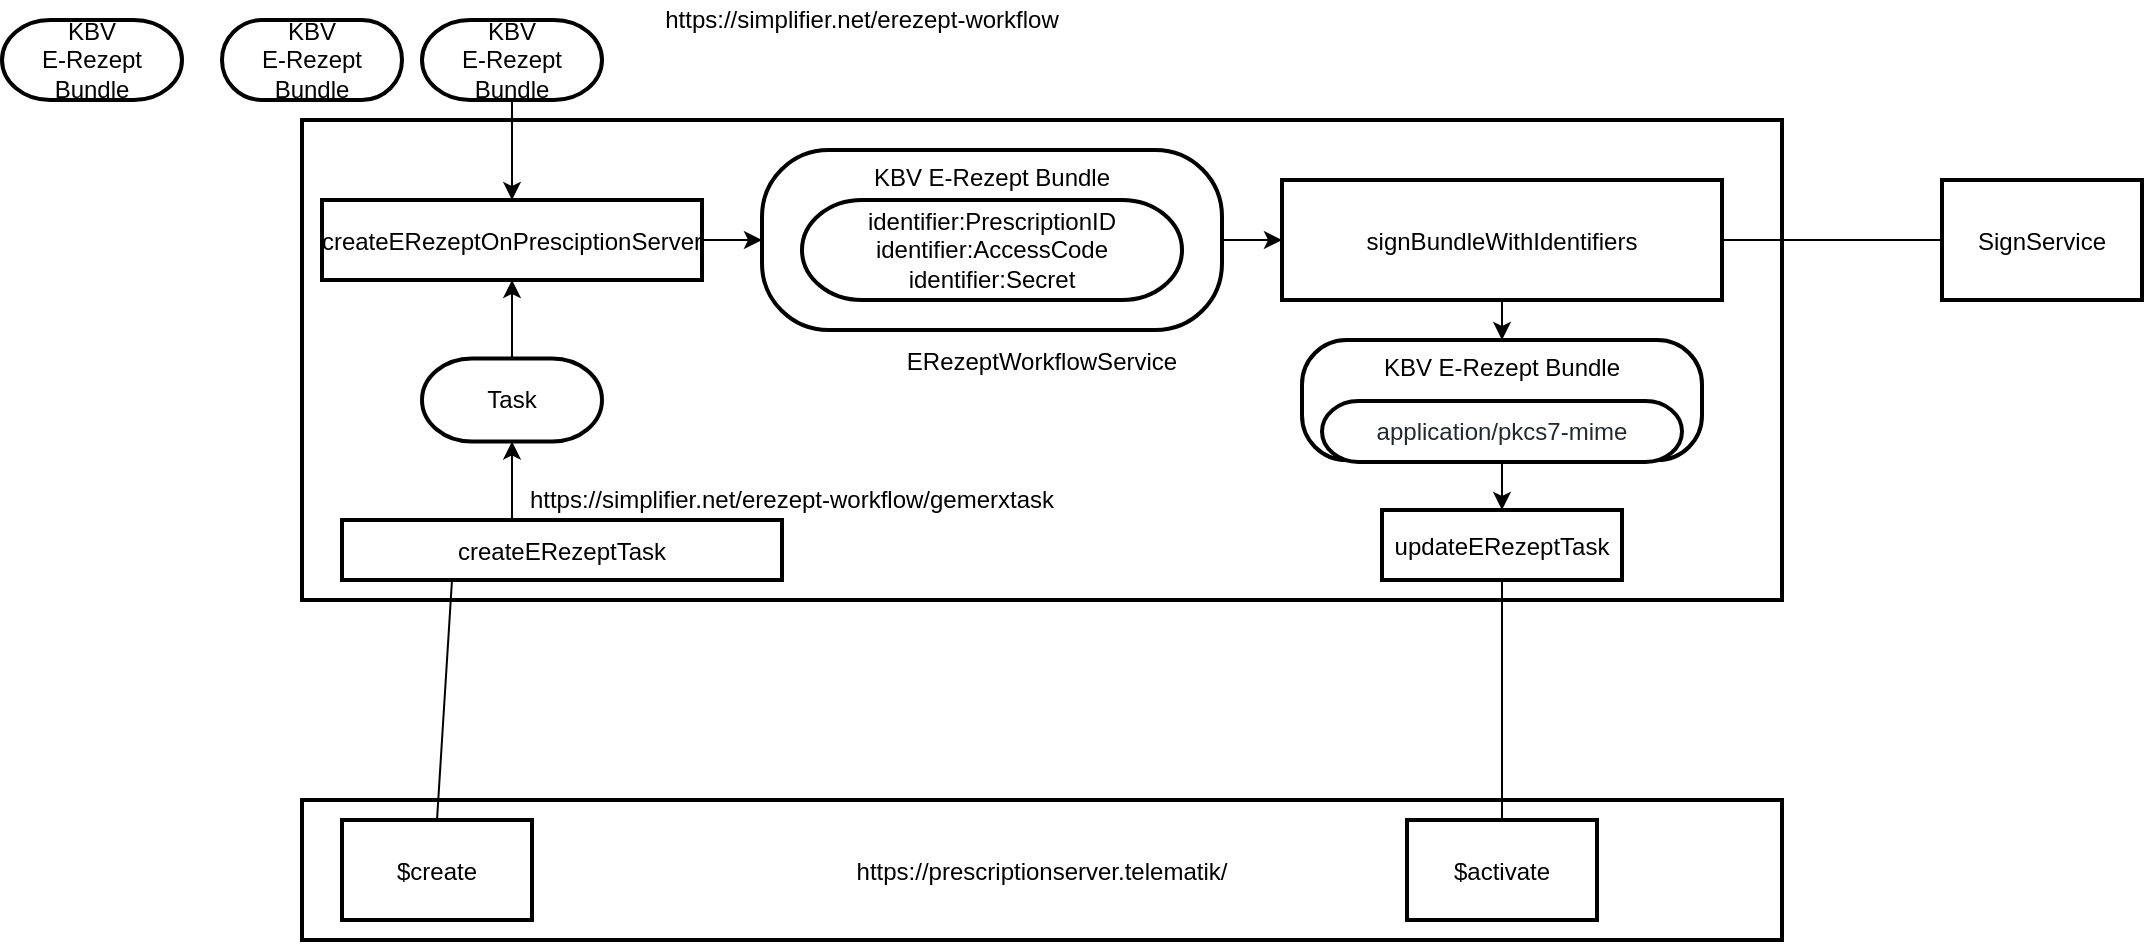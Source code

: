 <mxfile>
    <diagram id="ddfBJnQ1e1qqCNq7Vdhl" name="e-rezept-workflow">
        <mxGraphModel dx="422" dy="1448" grid="1" gridSize="10" guides="1" tooltips="1" connect="1" arrows="1" fold="1" page="1" pageScale="1" pageWidth="850" pageHeight="1100" math="0" shadow="0">
            <root>
                <mxCell id="GjZFOYOXoIjYT3Brqjyf-0"/>
                <mxCell id="GjZFOYOXoIjYT3Brqjyf-1" parent="GjZFOYOXoIjYT3Brqjyf-0"/>
                <mxCell id="GjZFOYOXoIjYT3Brqjyf-2" value="ERezeptWorkflowService" style="shape=agent;offsetSize=8;strokeWidth=2;" vertex="1" parent="GjZFOYOXoIjYT3Brqjyf-1">
                    <mxGeometry x="300" y="590" width="740" height="240" as="geometry"/>
                </mxCell>
                <mxCell id="GjZFOYOXoIjYT3Brqjyf-3" value="https://simplifier.net/erezept-workflow" style="text;html=1;strokeColor=none;fillColor=none;align=center;verticalAlign=middle;whiteSpace=wrap;rounded=0;" vertex="1" parent="GjZFOYOXoIjYT3Brqjyf-1">
                    <mxGeometry x="470" y="530" width="220" height="20" as="geometry"/>
                </mxCell>
                <mxCell id="GjZFOYOXoIjYT3Brqjyf-5" value="https://simplifier.net/erezept-workflow/gemerxtask" style="text;html=1;strokeColor=none;fillColor=none;align=center;verticalAlign=middle;whiteSpace=wrap;rounded=0;" vertex="1" parent="GjZFOYOXoIjYT3Brqjyf-1">
                    <mxGeometry x="410" y="770" width="270" height="20" as="geometry"/>
                </mxCell>
                <mxCell id="GjZFOYOXoIjYT3Brqjyf-39" style="edgeStyle=orthogonalEdgeStyle;rounded=0;orthogonalLoop=1;jettySize=auto;html=1;entryX=0;entryY=0.5;entryDx=0;entryDy=0;" edge="1" parent="GjZFOYOXoIjYT3Brqjyf-1" source="GjZFOYOXoIjYT3Brqjyf-6" target="GjZFOYOXoIjYT3Brqjyf-31">
                    <mxGeometry relative="1" as="geometry"/>
                </mxCell>
                <mxCell id="GjZFOYOXoIjYT3Brqjyf-6" value="createERezeptOnPresciptionServer" style="shape=agent;offsetSize=8;strokeWidth=2;" vertex="1" parent="GjZFOYOXoIjYT3Brqjyf-1">
                    <mxGeometry x="310" y="630" width="190" height="40" as="geometry"/>
                </mxCell>
                <mxCell id="GjZFOYOXoIjYT3Brqjyf-56" style="edgeStyle=orthogonalEdgeStyle;rounded=0;orthogonalLoop=1;jettySize=auto;html=1;" edge="1" parent="GjZFOYOXoIjYT3Brqjyf-1" source="GjZFOYOXoIjYT3Brqjyf-9" target="GjZFOYOXoIjYT3Brqjyf-6">
                    <mxGeometry relative="1" as="geometry"/>
                </mxCell>
                <mxCell id="GjZFOYOXoIjYT3Brqjyf-9" value="Task" style="rounded=1;whiteSpace=wrap;html=1;arcSize=60;strokeWidth=2;" vertex="1" parent="GjZFOYOXoIjYT3Brqjyf-1">
                    <mxGeometry x="360" y="709.25" width="90" height="41.5" as="geometry"/>
                </mxCell>
                <mxCell id="GjZFOYOXoIjYT3Brqjyf-50" style="edgeStyle=orthogonalEdgeStyle;rounded=0;orthogonalLoop=1;jettySize=auto;html=1;" edge="1" parent="GjZFOYOXoIjYT3Brqjyf-1" source="GjZFOYOXoIjYT3Brqjyf-11" target="GjZFOYOXoIjYT3Brqjyf-6">
                    <mxGeometry relative="1" as="geometry"/>
                </mxCell>
                <mxCell id="GjZFOYOXoIjYT3Brqjyf-11" value="KBV&lt;br&gt;E-Rezept&lt;br&gt;Bundle" style="rounded=1;whiteSpace=wrap;html=1;arcSize=60;strokeWidth=2;" vertex="1" parent="GjZFOYOXoIjYT3Brqjyf-1">
                    <mxGeometry x="360" y="540" width="90" height="40" as="geometry"/>
                </mxCell>
                <mxCell id="GjZFOYOXoIjYT3Brqjyf-55" style="edgeStyle=orthogonalEdgeStyle;rounded=0;orthogonalLoop=1;jettySize=auto;html=1;entryX=0.5;entryY=1;entryDx=0;entryDy=0;" edge="1" parent="GjZFOYOXoIjYT3Brqjyf-1" source="GjZFOYOXoIjYT3Brqjyf-14" target="GjZFOYOXoIjYT3Brqjyf-9">
                    <mxGeometry relative="1" as="geometry">
                        <Array as="points">
                            <mxPoint x="405" y="770"/>
                            <mxPoint x="405" y="770"/>
                        </Array>
                    </mxGeometry>
                </mxCell>
                <mxCell id="GjZFOYOXoIjYT3Brqjyf-14" value="createERezeptTask" style="shape=agent;offsetSize=8;strokeWidth=2;" vertex="1" parent="GjZFOYOXoIjYT3Brqjyf-1">
                    <mxGeometry x="320" y="790" width="220" height="30" as="geometry"/>
                </mxCell>
                <mxCell id="GjZFOYOXoIjYT3Brqjyf-18" value="https://prescriptionserver.telematik/" style="shape=agent;offsetSize=8;strokeWidth=2;" vertex="1" parent="GjZFOYOXoIjYT3Brqjyf-1">
                    <mxGeometry x="300" y="930" width="740" height="70" as="geometry"/>
                </mxCell>
                <mxCell id="GjZFOYOXoIjYT3Brqjyf-19" value="$create" style="shape=agent;offsetSize=8;strokeWidth=2;" vertex="1" parent="GjZFOYOXoIjYT3Brqjyf-1">
                    <mxGeometry x="320" y="940" width="95" height="50" as="geometry"/>
                </mxCell>
                <mxCell id="GjZFOYOXoIjYT3Brqjyf-23" value="KBV&lt;br&gt;E-Rezept&lt;br&gt;Bundle" style="rounded=1;whiteSpace=wrap;html=1;arcSize=50;strokeWidth=2;" vertex="1" parent="GjZFOYOXoIjYT3Brqjyf-1">
                    <mxGeometry x="260" y="540" width="90" height="40" as="geometry"/>
                </mxCell>
                <mxCell id="GjZFOYOXoIjYT3Brqjyf-26" value="KBV&lt;br&gt;E-Rezept&lt;br&gt;Bundle" style="rounded=1;whiteSpace=wrap;html=1;arcSize=60;strokeWidth=2;" vertex="1" parent="GjZFOYOXoIjYT3Brqjyf-1">
                    <mxGeometry x="150" y="540" width="90" height="40" as="geometry"/>
                </mxCell>
                <mxCell id="GjZFOYOXoIjYT3Brqjyf-28" value="SignService" style="shape=agent;offsetSize=8;strokeWidth=2;" vertex="1" parent="GjZFOYOXoIjYT3Brqjyf-1">
                    <mxGeometry x="1120" y="620" width="100" height="60" as="geometry"/>
                </mxCell>
                <mxCell id="GjZFOYOXoIjYT3Brqjyf-29" value="" style="shape=useedge;endArrow=none;useSignPosition=up;useSignDirection=none;exitX=1;exitY=0.5;exitDx=0;exitDy=0;entryX=0;entryY=0.5;entryDx=0;entryDy=0;" edge="1" parent="GjZFOYOXoIjYT3Brqjyf-1" source="GjZFOYOXoIjYT3Brqjyf-35" target="GjZFOYOXoIjYT3Brqjyf-28">
                    <mxGeometry width="160" relative="1" as="geometry">
                        <mxPoint x="960.0" y="637.52" as="sourcePoint"/>
                        <mxPoint x="937.5" y="638" as="targetPoint"/>
                    </mxGeometry>
                </mxCell>
                <mxCell id="GjZFOYOXoIjYT3Brqjyf-30" value="" style="shape=useedge;vertical=true;endArrow=none;useSignPosition=left;useSignDirection=none;entryX=0.25;entryY=1;entryDx=0;entryDy=0;exitX=0.5;exitY=0;exitDx=0;exitDy=0;" edge="1" parent="GjZFOYOXoIjYT3Brqjyf-1" source="GjZFOYOXoIjYT3Brqjyf-19" target="GjZFOYOXoIjYT3Brqjyf-14">
                    <mxGeometry height="160" relative="1" as="geometry">
                        <mxPoint x="270" y="980" as="sourcePoint"/>
                        <mxPoint x="270" y="820" as="targetPoint"/>
                    </mxGeometry>
                </mxCell>
                <mxCell id="GjZFOYOXoIjYT3Brqjyf-38" style="edgeStyle=orthogonalEdgeStyle;rounded=0;orthogonalLoop=1;jettySize=auto;html=1;" edge="1" parent="GjZFOYOXoIjYT3Brqjyf-1" source="GjZFOYOXoIjYT3Brqjyf-31" target="GjZFOYOXoIjYT3Brqjyf-35">
                    <mxGeometry relative="1" as="geometry"/>
                </mxCell>
                <mxCell id="GjZFOYOXoIjYT3Brqjyf-31" value="KBV E-Rezept Bundle" style="rounded=1;whiteSpace=wrap;html=1;arcSize=37;strokeWidth=2;verticalAlign=top;" vertex="1" parent="GjZFOYOXoIjYT3Brqjyf-1">
                    <mxGeometry x="530" y="605" width="230" height="90" as="geometry"/>
                </mxCell>
                <mxCell id="GjZFOYOXoIjYT3Brqjyf-33" value="&lt;div&gt;identifier:PrescriptionID&lt;/div&gt;&lt;div&gt;identifier:AccessCode&lt;/div&gt;&lt;div&gt;identifier:Secret&lt;/div&gt;" style="rounded=1;whiteSpace=wrap;html=1;arcSize=60;strokeWidth=2;" vertex="1" parent="GjZFOYOXoIjYT3Brqjyf-1">
                    <mxGeometry x="550" y="630" width="190" height="50" as="geometry"/>
                </mxCell>
                <mxCell id="GjZFOYOXoIjYT3Brqjyf-43" style="edgeStyle=orthogonalEdgeStyle;rounded=0;orthogonalLoop=1;jettySize=auto;html=1;" edge="1" parent="GjZFOYOXoIjYT3Brqjyf-1" source="GjZFOYOXoIjYT3Brqjyf-35" target="GjZFOYOXoIjYT3Brqjyf-40">
                    <mxGeometry relative="1" as="geometry"/>
                </mxCell>
                <mxCell id="GjZFOYOXoIjYT3Brqjyf-35" value="signBundleWithIdentifiers" style="shape=agent;offsetSize=8;strokeWidth=2;" vertex="1" parent="GjZFOYOXoIjYT3Brqjyf-1">
                    <mxGeometry x="790" y="620" width="220" height="60" as="geometry"/>
                </mxCell>
                <mxCell id="GjZFOYOXoIjYT3Brqjyf-45" style="edgeStyle=orthogonalEdgeStyle;rounded=0;orthogonalLoop=1;jettySize=auto;html=1;entryX=0.5;entryY=0;entryDx=0;entryDy=0;" edge="1" parent="GjZFOYOXoIjYT3Brqjyf-1" source="GjZFOYOXoIjYT3Brqjyf-40" target="GjZFOYOXoIjYT3Brqjyf-44">
                    <mxGeometry relative="1" as="geometry"/>
                </mxCell>
                <mxCell id="GjZFOYOXoIjYT3Brqjyf-40" value="KBV E-Rezept Bundle" style="rounded=1;whiteSpace=wrap;html=1;arcSize=37;strokeWidth=2;verticalAlign=top;" vertex="1" parent="GjZFOYOXoIjYT3Brqjyf-1">
                    <mxGeometry x="800" y="700" width="200" height="60" as="geometry"/>
                </mxCell>
                <mxCell id="GjZFOYOXoIjYT3Brqjyf-41" value="$activate" style="shape=agent;offsetSize=8;strokeWidth=2;" vertex="1" parent="GjZFOYOXoIjYT3Brqjyf-1">
                    <mxGeometry x="852.5" y="940" width="95" height="50" as="geometry"/>
                </mxCell>
                <mxCell id="GjZFOYOXoIjYT3Brqjyf-42" value="&lt;pre style=&quot;box-sizing: border-box ; margin-top: 0px ; margin-bottom: 0px ; overflow-wrap: normal ; padding: 16px ; overflow: auto ; line-height: 1.45 ; border-radius: 6px ; word-break: normal ; color: rgb(36 , 41 , 46)&quot;&gt;&lt;span class=&quot;pl-s&quot; style=&quot;box-sizing: border-box&quot;&gt;&lt;font face=&quot;Helvetica&quot; style=&quot;font-size: 12px&quot;&gt;application/pkcs7-mime&lt;/font&gt;&lt;/span&gt;&lt;/pre&gt;" style="rounded=1;whiteSpace=wrap;html=1;arcSize=60;strokeWidth=2;" vertex="1" parent="GjZFOYOXoIjYT3Brqjyf-1">
                    <mxGeometry x="810" y="730.5" width="180" height="30.5" as="geometry"/>
                </mxCell>
                <mxCell id="GjZFOYOXoIjYT3Brqjyf-44" value="updateERezeptTask" style="shape=agent;offsetSize=8;strokeWidth=2;" vertex="1" parent="GjZFOYOXoIjYT3Brqjyf-1">
                    <mxGeometry x="840" y="785" width="120" height="35" as="geometry"/>
                </mxCell>
                <mxCell id="GjZFOYOXoIjYT3Brqjyf-47" value="" style="shape=useedge;vertical=true;endArrow=none;useSignPosition=left;useSignDirection=none;entryX=0.5;entryY=1;entryDx=0;entryDy=0;exitX=0.5;exitY=0;exitDx=0;exitDy=0;" edge="1" parent="GjZFOYOXoIjYT3Brqjyf-1" source="GjZFOYOXoIjYT3Brqjyf-41" target="GjZFOYOXoIjYT3Brqjyf-44">
                    <mxGeometry height="160" relative="1" as="geometry">
                        <mxPoint x="900" y="1020" as="sourcePoint"/>
                        <mxPoint x="900" y="860" as="targetPoint"/>
                    </mxGeometry>
                </mxCell>
            </root>
        </mxGraphModel>
    </diagram>
    <diagram id="hrsUv3LJYTpGySpk9pGb" name="overview">
        <mxGraphModel dx="1756" dy="724" grid="1" gridSize="10" guides="1" tooltips="1" connect="1" arrows="1" fold="1" page="1" pageScale="1" pageWidth="850" pageHeight="1100" math="0" shadow="0">
            <root>
                <mxCell id="0"/>
                <mxCell id="1" parent="0"/>
                <mxCell id="3" value="Connector" style="shape=agent;offsetSize=8;strokeWidth=2;" parent="1" vertex="1">
                    <mxGeometry x="-20" y="400" width="330" height="60" as="geometry"/>
                </mxCell>
                <mxCell id="4" value="Card Terminal" style="shape=agent;offsetSize=8;strokeWidth=2;" parent="1" vertex="1">
                    <mxGeometry x="-20" y="580" width="100" height="60" as="geometry"/>
                </mxCell>
                <mxCell id="7" style="edgeStyle=orthogonalEdgeStyle;rounded=0;orthogonalLoop=1;jettySize=auto;html=1;strokeWidth=2;" parent="1" source="5" target="6" edge="1">
                    <mxGeometry relative="1" as="geometry"/>
                </mxCell>
                <mxCell id="5" value="PVS or KIS" style="shape=agent;offsetSize=8;strokeWidth=2;" parent="1" vertex="1">
                    <mxGeometry x="470" y="580" width="100" height="60" as="geometry"/>
                </mxCell>
                <mxCell id="6" value="Muster 16&lt;br&gt;PostScript or PDF" style="rounded=1;whiteSpace=wrap;html=1;arcSize=60;strokeWidth=2;" parent="1" vertex="1">
                    <mxGeometry x="467.5" y="500" width="105" height="40" as="geometry"/>
                </mxCell>
                <mxCell id="19" style="edgeStyle=orthogonalEdgeStyle;rounded=0;orthogonalLoop=1;jettySize=auto;html=1;exitX=0.189;exitY=1.008;exitDx=0;exitDy=0;exitPerimeter=0;entryX=0.5;entryY=0;entryDx=0;entryDy=0;strokeWidth=2;" parent="1" source="9" target="18" edge="1">
                    <mxGeometry relative="1" as="geometry">
                        <Array as="points">
                            <mxPoint x="180" y="641"/>
                        </Array>
                        <mxPoint x="50" y="660" as="targetPoint"/>
                    </mxGeometry>
                </mxCell>
                <mxCell id="9" value="Browser" style="shape=agent;offsetSize=8;strokeWidth=2;" parent="1" vertex="1">
                    <mxGeometry x="130" y="580" width="270" height="60" as="geometry"/>
                </mxCell>
                <mxCell id="11" value="Quarkus application&#10;with WebSocket" style="shape=agent;offsetSize=8;strokeWidth=2;" parent="1" vertex="1">
                    <mxGeometry x="130" y="500" width="310" height="40" as="geometry"/>
                </mxCell>
                <mxCell id="13" value="" style="shape=useedge;vertical=true;endArrow=none;useSignPosition=left;useSignDirection=none;entryX=0.193;entryY=1.008;entryDx=0;entryDy=0;entryPerimeter=0;exitX=0.725;exitY=0.008;exitDx=0;exitDy=0;exitPerimeter=0;strokeWidth=2;" parent="1" source="9" target="11" edge="1">
                    <mxGeometry height="160" relative="1" as="geometry">
                        <mxPoint x="340" y="390" as="sourcePoint"/>
                        <mxPoint x="340" y="230" as="targetPoint"/>
                    </mxGeometry>
                </mxCell>
                <mxCell id="14" value="" style="shape=useedge;vertical=true;endArrow=none;useSignPosition=left;useSignDirection=none;exitX=0.167;exitY=0.008;exitDx=0;exitDy=0;exitPerimeter=0;strokeWidth=2;" parent="1" source="9" target="11" edge="1">
                    <mxGeometry height="160" relative="1" as="geometry">
                        <mxPoint x="120" y="640" as="sourcePoint"/>
                        <mxPoint x="120" y="480" as="targetPoint"/>
                    </mxGeometry>
                </mxCell>
                <mxCell id="15" value="" style="shape=useedge;vertical=true;endArrow=none;useSignPosition=left;useSignDirection=none;strokeWidth=2;" parent="1" target="3" edge="1">
                    <mxGeometry height="160" relative="1" as="geometry">
                        <mxPoint x="30" y="580" as="sourcePoint"/>
                        <mxPoint x="40" y="500" as="targetPoint"/>
                    </mxGeometry>
                </mxCell>
                <mxCell id="16" value="&#10;&#10;&#10;&#10;&#10;&#10;Doctor" style="shape=actor;horizontalLabelPosition=right;align=left;labelPosition=right;strokeWidth=2;" parent="1" vertex="1">
                    <mxGeometry x="350" y="730" width="34" height="50" as="geometry"/>
                </mxCell>
                <mxCell id="17" value="" style="shape=useedge;vertical=true;endArrow=none;useSignPosition=left;useSignDirection=none;entryX=0.884;entryY=0.988;entryDx=0;entryDy=0;exitX=0.5;exitY=0;exitDx=0;exitDy=0;dx=2;dy=41;entryPerimeter=0;strokeWidth=2;" parent="1" source="16" target="9" edge="1">
                    <mxGeometry height="160" relative="1" as="geometry">
                        <mxPoint x="270" y="810" as="sourcePoint"/>
                        <mxPoint x="270" y="650" as="targetPoint"/>
                    </mxGeometry>
                </mxCell>
                <mxCell id="23" style="edgeStyle=orthogonalEdgeStyle;rounded=0;orthogonalLoop=1;jettySize=auto;html=1;strokeWidth=2;" parent="1" source="18" target="22" edge="1">
                    <mxGeometry relative="1" as="geometry"/>
                </mxCell>
                <mxCell id="18" value="PDF with Datamatrix&lt;br&gt;Code and Bundle.xml" style="rounded=1;whiteSpace=wrap;html=1;arcSize=60;strokeWidth=2;" parent="1" vertex="1">
                    <mxGeometry x="107.5" y="660" width="145" height="50" as="geometry"/>
                </mxCell>
                <mxCell id="20" value="&#10;&#10;&#10;&#10;&#10;&#10;Patient" style="shape=actor;horizontalLabelPosition=right;align=left;labelPosition=right;strokeWidth=2;" parent="1" vertex="1">
                    <mxGeometry x="163.75" y="820" width="32.5" height="50" as="geometry"/>
                </mxCell>
                <mxCell id="22" value="Smartphone&#10;(E-Rezept App)" style="shape=agent;offsetSize=8;strokeWidth=2;" parent="1" vertex="1">
                    <mxGeometry x="130" y="720" width="100" height="60" as="geometry"/>
                </mxCell>
                <mxCell id="24" value="" style="shape=useedge;vertical=true;endArrow=none;useSignPosition=left;useSignDirection=none;entryX=0.5;entryY=1;entryDx=0;entryDy=0;exitX=0.5;exitY=0;exitDx=0;exitDy=0;strokeWidth=2;" parent="1" source="20" target="22" edge="1">
                    <mxGeometry height="160" relative="1" as="geometry">
                        <mxPoint x="125" y="960" as="sourcePoint"/>
                        <mxPoint x="125" y="800" as="targetPoint"/>
                    </mxGeometry>
                </mxCell>
                <mxCell id="25" value="E-Rezept Fachdienst" style="shape=agent;offsetSize=8;strokeWidth=2;" parent="1" vertex="1">
                    <mxGeometry x="-30" y="250" width="250" height="60" as="geometry"/>
                </mxCell>
                <mxCell id="26" value="E-Rezept IdP" style="shape=agent;offsetSize=8;strokeWidth=2;" parent="1" vertex="1">
                    <mxGeometry x="-140" y="330" width="250" height="60" as="geometry"/>
                </mxCell>
                <mxCell id="HLgibiYvcH_Zey_C45HG-26" value="" style="shape=useedge;vertical=true;endArrow=none;useSignPosition=left;useSignDirection=none;entryX=0.596;entryY=1.022;entryDx=0;entryDy=0;entryPerimeter=0;dx=7;dy=19;strokeWidth=2;" parent="1" target="3" edge="1">
                    <mxGeometry height="160" relative="1" as="geometry">
                        <mxPoint x="170" y="500" as="sourcePoint"/>
                        <mxPoint x="170" y="460" as="targetPoint"/>
                    </mxGeometry>
                </mxCell>
                <mxCell id="HLgibiYvcH_Zey_C45HG-27" value="" style="shape=useedge;edgeStyle=elbowEdgeStyle;elbow=horizontal;endArrow=none;useSignPosition=left;useSignDirection=none;dx=55;dy=70;exitX=1;exitY=0.5;exitDx=0;exitDy=0;strokeWidth=2;" parent="1" source="16" target="5" edge="1">
                    <mxGeometry width="160" height="70" relative="1" as="geometry">
                        <mxPoint x="380" y="755" as="sourcePoint"/>
                        <mxPoint x="590" y="700" as="targetPoint"/>
                    </mxGeometry>
                </mxCell>
                <mxCell id="2" value="IPP&#10;Server" style="shape=agent;offsetSize=8;strokeWidth=2;" parent="1" vertex="1">
                    <mxGeometry x="350" y="505" width="75" height="30" as="geometry"/>
                </mxCell>
                <mxCell id="HLgibiYvcH_Zey_C45HG-29" style="edgeStyle=orthogonalEdgeStyle;rounded=0;orthogonalLoop=1;jettySize=auto;html=1;strokeWidth=2;" parent="1" source="6" target="2" edge="1">
                    <mxGeometry relative="1" as="geometry"/>
                </mxCell>
            </root>
        </mxGraphModel>
    </diagram>
    <diagram id="Xhc9SMwJtUr6M6zx3wTq" name="svg-extractor">
        &#xa;
        <mxGraphModel dx="1163" dy="913" grid="1" gridSize="10" guides="1" tooltips="1" connect="1" arrows="1" fold="1" page="1" pageScale="1" pageWidth="850" pageHeight="1100" math="0" shadow="0">
            &#xa;
            <root>
                &#xa;
                <mxCell id="hcEenKk0NYtUZyl4BdAN-0"/>
                &#xa;
                <mxCell id="hcEenKk0NYtUZyl4BdAN-1" parent="hcEenKk0NYtUZyl4BdAN-0"/>
                &#xa;
                <mxCell id="hcEenKk0NYtUZyl4BdAN-2" value="SVGExtractor" style="shape=agent;offsetSize=8;strokeWidth=2;" parent="hcEenKk0NYtUZyl4BdAN-1" vertex="1">
                    &#xa;
                    <mxGeometry x="220" y="240" width="440" height="150" as="geometry"/>
                    &#xa;
                </mxCell>
                &#xa;
                <mxCell id="hcEenKk0NYtUZyl4BdAN-4" style="edgeStyle=orthogonalEdgeStyle;rounded=0;orthogonalLoop=1;jettySize=auto;html=1;" parent="hcEenKk0NYtUZyl4BdAN-1" source="hcEenKk0NYtUZyl4BdAN-3" target="hcEenKk0NYtUZyl4BdAN-6" edge="1">
                    &#xa;
                    <mxGeometry relative="1" as="geometry"/>
                    &#xa;
                </mxCell>
                &#xa;
                <mxCell id="hcEenKk0NYtUZyl4BdAN-3" value="Muster16.pdf" style="rounded=1;whiteSpace=wrap;html=1;arcSize=48;strokeWidth=2;" parent="hcEenKk0NYtUZyl4BdAN-1" vertex="1">
                    &#xa;
                    <mxGeometry x="270" y="430" width="120" height="50" as="geometry"/>
                    &#xa;
                </mxCell>
                &#xa;
                <mxCell id="hcEenKk0NYtUZyl4BdAN-7" style="edgeStyle=orthogonalEdgeStyle;rounded=0;orthogonalLoop=1;jettySize=auto;html=1;" parent="hcEenKk0NYtUZyl4BdAN-1" source="hcEenKk0NYtUZyl4BdAN-5" target="hcEenKk0NYtUZyl4BdAN-6" edge="1">
                    &#xa;
                    <mxGeometry relative="1" as="geometry"/>
                    &#xa;
                </mxCell>
                &#xa;
                <mxCell id="hcEenKk0NYtUZyl4BdAN-5" value="&lt;span&gt;svg-extract-templates/Muster-16-Template.svg&lt;/span&gt;" style="rounded=1;whiteSpace=wrap;html=1;arcSize=60;strokeWidth=2;" parent="hcEenKk0NYtUZyl4BdAN-1" vertex="1">
                    &#xa;
                    <mxGeometry x="265" y="250" width="130" height="70" as="geometry"/>
                    &#xa;
                </mxCell>
                &#xa;
                <mxCell id="hcEenKk0NYtUZyl4BdAN-9" style="edgeStyle=orthogonalEdgeStyle;rounded=0;orthogonalLoop=1;jettySize=auto;html=1;" parent="hcEenKk0NYtUZyl4BdAN-1" source="hcEenKk0NYtUZyl4BdAN-6" target="hcEenKk0NYtUZyl4BdAN-8" edge="1">
                    &#xa;
                    <mxGeometry relative="1" as="geometry"/>
                    &#xa;
                </mxCell>
                &#xa;
                <mxCell id="hcEenKk0NYtUZyl4BdAN-6" value="extract" style="shape=agent;offsetSize=8;strokeWidth=2;" parent="hcEenKk0NYtUZyl4BdAN-1" vertex="1">
                    &#xa;
                    <mxGeometry x="280" y="334" width="100" height="44" as="geometry"/>
                    &#xa;
                </mxCell>
                &#xa;
                <mxCell id="hcEenKk0NYtUZyl4BdAN-8" value="Key/Value&lt;br&gt;Map" style="rounded=1;whiteSpace=wrap;html=1;arcSize=60;strokeWidth=2;" parent="hcEenKk0NYtUZyl4BdAN-1" vertex="1">
                    &#xa;
                    <mxGeometry x="680" y="336" width="90" height="40" as="geometry"/>
                    &#xa;
                </mxCell>
                &#xa;
                <mxCell id="hcEenKk0NYtUZyl4BdAN-10" value="Inkscape" style="shape=agent;offsetSize=8;strokeWidth=2;" parent="hcEenKk0NYtUZyl4BdAN-1" vertex="1">
                    &#xa;
                    <mxGeometry x="280" y="140" width="100" height="60" as="geometry"/>
                    &#xa;
                </mxCell>
                &#xa;
                <mxCell id="hcEenKk0NYtUZyl4BdAN-11" value="" style="shape=updateedge;endArrow=none;vertical=true;" parent="hcEenKk0NYtUZyl4BdAN-1" source="hcEenKk0NYtUZyl4BdAN-10" target="hcEenKk0NYtUZyl4BdAN-5" edge="1">
                    &#xa;
                    <mxGeometry width="30" height="80" relative="1" as="geometry">
                        &#xa;
                        <mxPoint x="225" y="130" as="sourcePoint"/>
                        &#xa;
                        <mxPoint x="225" y="210" as="targetPoint"/>
                        &#xa;
                    </mxGeometry>
                    &#xa;
                </mxCell>
                &#xa;
            </root>
            &#xa;
        </mxGraphModel>
        &#xa;
    </diagram>
    <diagram id="miBv1sGBRNYEfaN66THn" name="deployment">
        &#xa;        &#xa;&#xa;
        <mxGraphModel dx="688" dy="613" grid="1" gridSize="10" guides="1" tooltips="1" connect="1" arrows="1" fold="1" page="1" pageScale="1" pageWidth="850" pageHeight="1100" math="0" shadow="0">
            &#xa;            &#xa;&#xa;
            <root>
                &#xa;                &#xa;&#xa;
                <mxCell id="8qm7CFMbqSk9duah3xAy-0"/>
                &#xa;                &#xa;&#xa;
                <mxCell id="8qm7CFMbqSk9duah3xAy-1" parent="8qm7CFMbqSk9duah3xAy-0"/>
                &#xa;                &#xa;&#xa;
                <mxCell id="8qm7CFMbqSk9duah3xAy-2" value="On site deployment (1.7.202)" style="text;html=1;strokeColor=none;fillColor=none;align=center;verticalAlign=middle;whiteSpace=wrap;rounded=0;fontSize=24;" parent="8qm7CFMbqSk9duah3xAy-1" vertex="1">
                    &#xa;                    &#xa;&#xa;
                    <mxGeometry x="70" y="60" width="360" height="20" as="geometry"/>
                    &#xa;                    &#xa;&#xa;
                </mxCell>
                &#xa;                &#xa;&#xa;
                <mxCell id="8qm7CFMbqSk9duah3xAy-3" value="Computer" style="shape=agent;offsetSize=8;strokeWidth=2;" parent="8qm7CFMbqSk9duah3xAy-1" vertex="1">
                    &#xa;                    &#xa;&#xa;
                    <mxGeometry x="90" y="140" width="180" height="160" as="geometry"/>
                    &#xa;                    &#xa;&#xa;
                </mxCell>
                &#xa;                &#xa;&#xa;
                <mxCell id="8qm7CFMbqSk9duah3xAy-5" value="" style="endArrow=none;dashed=1;html=1;dashPattern=1 3;strokeWidth=2;" parent="8qm7CFMbqSk9duah3xAy-1" edge="1">
                    &#xa;                    &#xa;&#xa;
                    <mxGeometry width="50" height="50" relative="1" as="geometry">
                        &#xa;                        &#xa;&#xa;
                        <mxPoint x="490" y="470" as="sourcePoint"/>
                        &#xa;                        &#xa;&#xa;
                        <mxPoint x="490" y="100" as="targetPoint"/>
                        &#xa;                        &#xa;&#xa;
                    </mxGeometry>
                    &#xa;                    &#xa;&#xa;
                </mxCell>
                &#xa;                &#xa;&#xa;
                <mxCell id="8qm7CFMbqSk9duah3xAy-6" value="Connector" style="shape=agent;offsetSize=8;strokeWidth=2;fontSize=12;" parent="8qm7CFMbqSk9duah3xAy-1" vertex="1">
                    &#xa;                    &#xa;&#xa;
                    <mxGeometry x="340" y="140" width="120" height="60" as="geometry"/>
                    &#xa;                    &#xa;&#xa;
                </mxCell>
                &#xa;                &#xa;&#xa;
                <mxCell id="8qm7CFMbqSk9duah3xAy-7" value="" style="shape=useedge;endArrow=none;useSignPosition=up;useSignDirection=none;fontSize=12;entryX=0;entryY=0.5;entryDx=0;entryDy=0;exitX=0.998;exitY=0.185;exitDx=0;exitDy=0;exitPerimeter=0;" parent="8qm7CFMbqSk9duah3xAy-1" source="8qm7CFMbqSk9duah3xAy-3" target="8qm7CFMbqSk9duah3xAy-6" edge="1">
                    &#xa;                    &#xa;&#xa;
                    <mxGeometry width="160" relative="1" as="geometry">
                        &#xa;                        &#xa;&#xa;
                        <mxPoint x="270" y="160" as="sourcePoint"/>
                        &#xa;                        &#xa;&#xa;
                        <mxPoint x="430" y="160" as="targetPoint"/>
                        &#xa;                        &#xa;&#xa;
                    </mxGeometry>
                    &#xa;                    &#xa;&#xa;
                </mxCell>
                &#xa;                &#xa;&#xa;
                <mxCell id="8qm7CFMbqSk9duah3xAy-8" value="Telematik&#10;Infrastruktur" style="shape=agent;offsetSize=8;strokeWidth=2;fontSize=12;" parent="8qm7CFMbqSk9duah3xAy-1" vertex="1">
                    &#xa;                    &#xa;&#xa;
                    <mxGeometry x="560" y="140" width="100" height="60" as="geometry"/>
                    &#xa;                    &#xa;&#xa;
                </mxCell>
                &#xa;                &#xa;&#xa;
                <mxCell id="8qm7CFMbqSk9duah3xAy-9" value="" style="shape=useedge;endArrow=none;useSignPosition=up;useSignDirection=none;fontSize=12;entryX=0;entryY=0.5;entryDx=0;entryDy=0;" parent="8qm7CFMbqSk9duah3xAy-1" target="8qm7CFMbqSk9duah3xAy-8" edge="1">
                    &#xa;                    &#xa;&#xa;
                    <mxGeometry width="160" relative="1" as="geometry">
                        &#xa;                        &#xa;&#xa;
                        <mxPoint x="460" y="170" as="sourcePoint"/>
                        &#xa;                        &#xa;&#xa;
                        <mxPoint x="620" y="170" as="targetPoint"/>
                        &#xa;                        &#xa;&#xa;
                    </mxGeometry>
                    &#xa;                    &#xa;&#xa;
                </mxCell>
                &#xa;                &#xa;&#xa;
                <mxCell id="8qm7CFMbqSk9duah3xAy-10" value="Card Terminal" style="shape=agent;offsetSize=8;strokeWidth=2;fontSize=12;" parent="8qm7CFMbqSk9duah3xAy-1" vertex="1">
                    &#xa;                    &#xa;&#xa;
                    <mxGeometry x="340" y="240" width="120" height="60" as="geometry"/>
                    &#xa;                    &#xa;&#xa;
                </mxCell>
                &#xa;                &#xa;&#xa;
                <mxCell id="8qm7CFMbqSk9duah3xAy-11" value="PVS" style="shape=agent;offsetSize=8;strokeWidth=2;fontSize=12;" parent="8qm7CFMbqSk9duah3xAy-1" vertex="1">
                    &#xa;                    &#xa;&#xa;
                    <mxGeometry x="130" y="250" width="100" height="40" as="geometry"/>
                    &#xa;                    &#xa;&#xa;
                </mxCell>
                &#xa;                &#xa;&#xa;
                <mxCell id="8qm7CFMbqSk9duah3xAy-12" value="ere-health.jar" style="shape=agent;offsetSize=8;strokeWidth=2;fontSize=12;" parent="8qm7CFMbqSk9duah3xAy-1" vertex="1">
                    &#xa;                    &#xa;&#xa;
                    <mxGeometry x="130" y="150" width="100" height="50" as="geometry"/>
                    &#xa;                    &#xa;&#xa;
                </mxCell>
                &#xa;                &#xa;&#xa;
                <mxCell id="8qm7CFMbqSk9duah3xAy-13" value="" style="shape=useedge;vertical=true;endArrow=none;useSignPosition=left;useSignDirection=none;fontSize=12;exitX=0.097;exitY=0.013;exitDx=0;exitDy=0;exitPerimeter=0;" parent="8qm7CFMbqSk9duah3xAy-1" source="8qm7CFMbqSk9duah3xAy-11" target="8qm7CFMbqSk9duah3xAy-12" edge="1">
                    &#xa;                    &#xa;&#xa;
                    <mxGeometry height="160" relative="1" as="geometry">
                        &#xa;                        &#xa;&#xa;
                        <mxPoint x="110" y="370" as="sourcePoint"/>
                        &#xa;                        &#xa;&#xa;
                        <mxPoint x="110" y="210" as="targetPoint"/>
                        &#xa;                        &#xa;&#xa;
                    </mxGeometry>
                    &#xa;                    &#xa;&#xa;
                </mxCell>
                &#xa;                &#xa;&#xa;
                <mxCell id="8qm7CFMbqSk9duah3xAy-14" value="" style="shape=useedge;vertical=true;endArrow=none;useSignPosition=left;useSignDirection=none;fontSize=12;entryX=0.5;entryY=1;entryDx=0;entryDy=0;exitX=0.5;exitY=0;exitDx=0;exitDy=0;" parent="8qm7CFMbqSk9duah3xAy-1" source="8qm7CFMbqSk9duah3xAy-10" target="8qm7CFMbqSk9duah3xAy-6" edge="1">
                    &#xa;                    &#xa;&#xa;
                    <mxGeometry height="160" relative="1" as="geometry">
                        &#xa;                        &#xa;&#xa;
                        <mxPoint x="390" y="370" as="sourcePoint"/>
                        &#xa;                        &#xa;&#xa;
                        <mxPoint x="390" y="210" as="targetPoint"/>
                        &#xa;                        &#xa;&#xa;
                    </mxGeometry>
                    &#xa;                    &#xa;&#xa;
                </mxCell>
                &#xa;                &#xa;&#xa;
                <mxCell id="8qm7CFMbqSk9duah3xAy-17" style="edgeStyle=orthogonalEdgeStyle;rounded=0;orthogonalLoop=1;jettySize=auto;html=1;fontSize=12;" parent="8qm7CFMbqSk9duah3xAy-1" source="8qm7CFMbqSk9duah3xAy-15" target="8qm7CFMbqSk9duah3xAy-16" edge="1">
                    &#xa;                    &#xa;&#xa;
                    <mxGeometry relative="1" as="geometry"/>
                    &#xa;                    &#xa;&#xa;
                </mxCell>
                &#xa;                &#xa;&#xa;
                <mxCell id="8qm7CFMbqSk9duah3xAy-15" value="&#10;&#10;&#10;&#10;&#10;Doctor" style="shape=actor;horizontalLabelPosition=right;align=left;labelPosition=right;strokeWidth=2;fontSize=12;" parent="8qm7CFMbqSk9duah3xAy-1" vertex="1">
                    &#xa;                    &#xa;&#xa;
                    <mxGeometry x="167.5" y="368" width="25" height="50" as="geometry"/>
                    &#xa;                    &#xa;&#xa;
                </mxCell>
                &#xa;                &#xa;&#xa;
                <mxCell id="8qm7CFMbqSk9duah3xAy-18" style="edgeStyle=orthogonalEdgeStyle;rounded=0;orthogonalLoop=1;jettySize=auto;html=1;fontSize=12;" parent="8qm7CFMbqSk9duah3xAy-1" source="8qm7CFMbqSk9duah3xAy-16" target="8qm7CFMbqSk9duah3xAy-10" edge="1">
                    &#xa;                    &#xa;&#xa;
                    <mxGeometry relative="1" as="geometry"/>
                    &#xa;                    &#xa;&#xa;
                </mxCell>
                &#xa;                &#xa;&#xa;
                <mxCell id="8qm7CFMbqSk9duah3xAy-16" value="eHBA" style="rounded=1;whiteSpace=wrap;html=1;arcSize=60;strokeWidth=2;fontSize=12;" parent="8qm7CFMbqSk9duah3xAy-1" vertex="1">
                    &#xa;                    &#xa;&#xa;
                    <mxGeometry x="355" y="318" width="90" height="40" as="geometry"/>
                    &#xa;                    &#xa;&#xa;
                </mxCell>
                &#xa;                &#xa;&#xa;
                <mxCell id="8qm7CFMbqSk9duah3xAy-19" value="" style="shape=useedge;vertical=true;endArrow=none;useSignPosition=left;useSignDirection=none;fontSize=12;entryX=0.5;entryY=1;entryDx=0;entryDy=0;exitX=0.75;exitY=0;exitDx=0;exitDy=0;" parent="8qm7CFMbqSk9duah3xAy-1" source="8qm7CFMbqSk9duah3xAy-15" target="8qm7CFMbqSk9duah3xAy-11" edge="1">
                    &#xa;                    &#xa;&#xa;
                    <mxGeometry height="160" relative="1" as="geometry">
                        &#xa;                        &#xa;&#xa;
                        <mxPoint x="190" y="470" as="sourcePoint"/>
                        &#xa;                        &#xa;&#xa;
                        <mxPoint x="190" y="310" as="targetPoint"/>
                        &#xa;                        &#xa;&#xa;
                    </mxGeometry>
                    &#xa;                    &#xa;&#xa;
                </mxCell>
                &#xa;                &#xa;&#xa;
                <mxCell id="8qm7CFMbqSk9duah3xAy-20" value="Off site deployment (Future)" style="text;html=1;strokeColor=none;fillColor=none;align=center;verticalAlign=middle;whiteSpace=wrap;rounded=0;fontSize=24;" parent="8qm7CFMbqSk9duah3xAy-1" vertex="1">
                    &#xa;                    &#xa;&#xa;
                    <mxGeometry x="60" y="530" width="360" height="20" as="geometry"/>
                    &#xa;                    &#xa;&#xa;
                </mxCell>
                &#xa;                &#xa;&#xa;
                <mxCell id="8qm7CFMbqSk9duah3xAy-21" value="Computer" style="shape=agent;offsetSize=8;strokeWidth=2;" parent="8qm7CFMbqSk9duah3xAy-1" vertex="1">
                    &#xa;                    &#xa;&#xa;
                    <mxGeometry x="80" y="610" width="180" height="110" as="geometry"/>
                    &#xa;                    &#xa;&#xa;
                </mxCell>
                &#xa;                &#xa;&#xa;
                <mxCell id="8qm7CFMbqSk9duah3xAy-22" value="" style="endArrow=none;dashed=1;html=1;dashPattern=1 3;strokeWidth=2;" parent="8qm7CFMbqSk9duah3xAy-1" edge="1">
                    &#xa;                    &#xa;&#xa;
                    <mxGeometry width="50" height="50" relative="1" as="geometry">
                        &#xa;                        &#xa;&#xa;
                        <mxPoint x="480" y="940" as="sourcePoint"/>
                        &#xa;                        &#xa;&#xa;
                        <mxPoint x="480" y="570" as="targetPoint"/>
                        &#xa;                        &#xa;&#xa;
                    </mxGeometry>
                    &#xa;                    &#xa;&#xa;
                </mxCell>
                &#xa;                &#xa;&#xa;
                <mxCell id="8qm7CFMbqSk9duah3xAy-25" value="Telematik&#10;Infrastruktur" style="shape=agent;offsetSize=8;strokeWidth=2;fontSize=12;" parent="8qm7CFMbqSk9duah3xAy-1" vertex="1">
                    &#xa;                    &#xa;&#xa;
                    <mxGeometry x="796" y="610" width="70" height="60" as="geometry"/>
                    &#xa;                    &#xa;&#xa;
                </mxCell>
                &#xa;                &#xa;&#xa;
                <mxCell id="8qm7CFMbqSk9duah3xAy-26" value="" style="shape=useedge;endArrow=none;useSignPosition=up;useSignDirection=none;fontSize=12;entryX=0;entryY=0.5;entryDx=0;entryDy=0;" parent="8qm7CFMbqSk9duah3xAy-1" source="8qm7CFMbqSk9duah3xAy-23" target="8qm7CFMbqSk9duah3xAy-25" edge="1">
                    &#xa;                    &#xa;&#xa;
                    <mxGeometry width="160" relative="1" as="geometry">
                        &#xa;                        &#xa;&#xa;
                        <mxPoint x="490" y="640" as="sourcePoint"/>
                        &#xa;                        &#xa;&#xa;
                        <mxPoint x="650" y="640" as="targetPoint"/>
                        &#xa;                        &#xa;&#xa;
                    </mxGeometry>
                    &#xa;                    &#xa;&#xa;
                </mxCell>
                &#xa;                &#xa;&#xa;
                <mxCell id="8qm7CFMbqSk9duah3xAy-27" value="Card Terminal" style="shape=agent;offsetSize=8;strokeWidth=2;fontSize=12;" parent="8qm7CFMbqSk9duah3xAy-1" vertex="1">
                    &#xa;                    &#xa;&#xa;
                    <mxGeometry x="330" y="710" width="120" height="60" as="geometry"/>
                    &#xa;                    &#xa;&#xa;
                </mxCell>
                &#xa;                &#xa;&#xa;
                <mxCell id="8qm7CFMbqSk9duah3xAy-28" value="PVS" style="shape=agent;offsetSize=8;strokeWidth=2;fontSize=12;" parent="8qm7CFMbqSk9duah3xAy-1" vertex="1">
                    &#xa;                    &#xa;&#xa;
                    <mxGeometry x="120" y="671" width="100" height="43" as="geometry"/>
                    &#xa;                    &#xa;&#xa;
                </mxCell>
                &#xa;                &#xa;&#xa;
                <mxCell id="8qm7CFMbqSk9duah3xAy-29" value="ere-health.jar" style="shape=agent;offsetSize=8;strokeWidth=2;fontSize=12;" parent="8qm7CFMbqSk9duah3xAy-1" vertex="1">
                    &#xa;                    &#xa;&#xa;
                    <mxGeometry x="580" y="730" width="100" height="50" as="geometry"/>
                    &#xa;                    &#xa;&#xa;
                </mxCell>
                &#xa;                &#xa;&#xa;
                <mxCell id="8qm7CFMbqSk9duah3xAy-30" value="" style="shape=useedge;vertical=true;endArrow=none;useSignPosition=left;useSignDirection=none;fontSize=12;" parent="8qm7CFMbqSk9duah3xAy-1" source="8qm7CFMbqSk9duah3xAy-41" target="8qm7CFMbqSk9duah3xAy-29" edge="1">
                    &#xa;                    &#xa;&#xa;
                    <mxGeometry height="160" relative="1" as="geometry">
                        &#xa;                        &#xa;&#xa;
                        <mxPoint x="100" y="840" as="sourcePoint"/>
                        &#xa;                        &#xa;&#xa;
                        <mxPoint x="100" y="680" as="targetPoint"/>
                        &#xa;                        &#xa;&#xa;
                    </mxGeometry>
                    &#xa;                    &#xa;&#xa;
                </mxCell>
                &#xa;                &#xa;&#xa;
                <mxCell id="8qm7CFMbqSk9duah3xAy-31" value="" style="shape=useedge;vertical=true;endArrow=none;useSignPosition=left;useSignDirection=none;fontSize=12;entryX=0.5;entryY=1;entryDx=0;entryDy=0;exitX=0.5;exitY=0;exitDx=0;exitDy=0;" parent="8qm7CFMbqSk9duah3xAy-1" source="8qm7CFMbqSk9duah3xAy-27" target="8qm7CFMbqSk9duah3xAy-38" edge="1">
                    &#xa;                    &#xa;&#xa;
                    <mxGeometry height="160" relative="1" as="geometry">
                        &#xa;                        &#xa;&#xa;
                        <mxPoint x="380" y="840" as="sourcePoint"/>
                        &#xa;                        &#xa;&#xa;
                        <mxPoint x="380" y="680" as="targetPoint"/>
                        &#xa;                        &#xa;&#xa;
                    </mxGeometry>
                    &#xa;                    &#xa;&#xa;
                </mxCell>
                &#xa;                &#xa;&#xa;
                <mxCell id="8qm7CFMbqSk9duah3xAy-32" style="edgeStyle=orthogonalEdgeStyle;rounded=0;orthogonalLoop=1;jettySize=auto;html=1;fontSize=12;" parent="8qm7CFMbqSk9duah3xAy-1" source="8qm7CFMbqSk9duah3xAy-33" target="8qm7CFMbqSk9duah3xAy-35" edge="1">
                    &#xa;                    &#xa;&#xa;
                    <mxGeometry relative="1" as="geometry"/>
                    &#xa;                    &#xa;&#xa;
                </mxCell>
                &#xa;                &#xa;&#xa;
                <mxCell id="8qm7CFMbqSk9duah3xAy-33" value="&#10;&#10;&#10;&#10;&#10;Doctor" style="shape=actor;horizontalLabelPosition=right;align=left;labelPosition=right;strokeWidth=2;fontSize=12;" parent="8qm7CFMbqSk9duah3xAy-1" vertex="1">
                    &#xa;                    &#xa;&#xa;
                    <mxGeometry x="157.5" y="838" width="25" height="50" as="geometry"/>
                    &#xa;                    &#xa;&#xa;
                </mxCell>
                &#xa;                &#xa;&#xa;
                <mxCell id="8qm7CFMbqSk9duah3xAy-34" style="edgeStyle=orthogonalEdgeStyle;rounded=0;orthogonalLoop=1;jettySize=auto;html=1;fontSize=12;" parent="8qm7CFMbqSk9duah3xAy-1" source="8qm7CFMbqSk9duah3xAy-35" target="8qm7CFMbqSk9duah3xAy-27" edge="1">
                    &#xa;                    &#xa;&#xa;
                    <mxGeometry relative="1" as="geometry"/>
                    &#xa;                    &#xa;&#xa;
                </mxCell>
                &#xa;                &#xa;&#xa;
                <mxCell id="8qm7CFMbqSk9duah3xAy-35" value="eHBA" style="rounded=1;whiteSpace=wrap;html=1;arcSize=60;strokeWidth=2;fontSize=12;" parent="8qm7CFMbqSk9duah3xAy-1" vertex="1">
                    &#xa;                    &#xa;&#xa;
                    <mxGeometry x="345" y="788" width="90" height="40" as="geometry"/>
                    &#xa;                    &#xa;&#xa;
                </mxCell>
                &#xa;                &#xa;&#xa;
                <mxCell id="8qm7CFMbqSk9duah3xAy-36" value="" style="shape=useedge;vertical=true;endArrow=none;useSignPosition=left;useSignDirection=none;fontSize=12;entryX=0.5;entryY=1;entryDx=0;entryDy=0;exitX=0.75;exitY=0;exitDx=0;exitDy=0;" parent="8qm7CFMbqSk9duah3xAy-1" source="8qm7CFMbqSk9duah3xAy-33" target="8qm7CFMbqSk9duah3xAy-28" edge="1">
                    &#xa;                    &#xa;&#xa;
                    <mxGeometry height="160" relative="1" as="geometry">
                        &#xa;                        &#xa;&#xa;
                        <mxPoint x="180" y="940" as="sourcePoint"/>
                        &#xa;                        &#xa;&#xa;
                        <mxPoint x="180" y="780" as="targetPoint"/>
                        &#xa;                        &#xa;&#xa;
                    </mxGeometry>
                    &#xa;                    &#xa;&#xa;
                </mxCell>
                &#xa;                &#xa;&#xa;
                <mxCell id="8qm7CFMbqSk9duah3xAy-23" value="Connector" style="shape=agent;offsetSize=8;strokeWidth=2;fontSize=12;" parent="8qm7CFMbqSk9duah3xAy-1" vertex="1">
                    &#xa;                    &#xa;&#xa;
                    <mxGeometry x="690" y="610" width="60" height="60" as="geometry"/>
                    &#xa;                    &#xa;&#xa;
                </mxCell>
                &#xa;                &#xa;&#xa;
                <mxCell id="8qm7CFMbqSk9duah3xAy-38" value="VPN&#10;Gateway" style="shape=agent;offsetSize=8;strokeWidth=2;fontSize=12;" parent="8qm7CFMbqSk9duah3xAy-1" vertex="1">
                    &#xa;                    &#xa;&#xa;
                    <mxGeometry x="340" y="610" width="100" height="60" as="geometry"/>
                    &#xa;                    &#xa;&#xa;
                </mxCell>
                &#xa;                &#xa;&#xa;
                <mxCell id="8qm7CFMbqSk9duah3xAy-39" value="" style="shape=useedge;endArrow=none;useSignPosition=up;useSignDirection=none;fontSize=12;" parent="8qm7CFMbqSk9duah3xAy-1" target="8qm7CFMbqSk9duah3xAy-41" edge="1">
                    &#xa;                    &#xa;&#xa;
                    <mxGeometry width="160" relative="1" as="geometry">
                        &#xa;                        &#xa;&#xa;
                        <mxPoint x="440" y="640" as="sourcePoint"/>
                        &#xa;                        &#xa;&#xa;
                        <mxPoint x="600" y="640" as="targetPoint"/>
                        &#xa;                        &#xa;&#xa;
                    </mxGeometry>
                    &#xa;                    &#xa;&#xa;
                </mxCell>
                &#xa;                &#xa;&#xa;
                <mxCell id="8qm7CFMbqSk9duah3xAy-40" value="" style="endArrow=none;dashed=1;html=1;dashPattern=1 3;strokeWidth=2;" parent="8qm7CFMbqSk9duah3xAy-1" edge="1">
                    &#xa;                    &#xa;&#xa;
                    <mxGeometry width="50" height="50" relative="1" as="geometry">
                        &#xa;                        &#xa;&#xa;
                        <mxPoint x="550" y="940" as="sourcePoint"/>
                        &#xa;                        &#xa;&#xa;
                        <mxPoint x="550" y="570" as="targetPoint"/>
                        &#xa;                        &#xa;&#xa;
                    </mxGeometry>
                    &#xa;                    &#xa;&#xa;
                </mxCell>
                &#xa;                &#xa;&#xa;
                <mxCell id="8qm7CFMbqSk9duah3xAy-41" value="VPN&#10;Gateway" style="shape=agent;offsetSize=8;strokeWidth=2;fontSize=12;" parent="8qm7CFMbqSk9duah3xAy-1" vertex="1">
                    &#xa;                    &#xa;&#xa;
                    <mxGeometry x="600" y="610" width="60" height="60" as="geometry"/>
                    &#xa;                    &#xa;&#xa;
                </mxCell>
                &#xa;                &#xa;&#xa;
                <mxCell id="8qm7CFMbqSk9duah3xAy-42" value="" style="shape=useedge;endArrow=none;useSignPosition=up;useSignDirection=none;fontSize=12;exitX=1;exitY=0.5;exitDx=0;exitDy=0;entryX=0;entryY=0.5;entryDx=0;entryDy=0;" parent="8qm7CFMbqSk9duah3xAy-1" source="8qm7CFMbqSk9duah3xAy-41" target="8qm7CFMbqSk9duah3xAy-23" edge="1">
                    &#xa;                    &#xa;&#xa;
                    <mxGeometry width="160" relative="1" as="geometry">
                        &#xa;                        &#xa;&#xa;
                        <mxPoint x="640" y="560" as="sourcePoint"/>
                        &#xa;                        &#xa;&#xa;
                        <mxPoint x="800" y="560" as="targetPoint"/>
                        &#xa;                        &#xa;&#xa;
                    </mxGeometry>
                    &#xa;                    &#xa;&#xa;
                </mxCell>
                &#xa;                &#xa;&#xa;
                <mxCell id="8qm7CFMbqSk9duah3xAy-43" value="" style="shape=useedge;endArrow=none;useSignPosition=up;useSignDirection=none;fontSize=12;entryX=0;entryY=0.5;entryDx=0;entryDy=0;exitX=1;exitY=0.25;exitDx=0;exitDy=0;" parent="8qm7CFMbqSk9duah3xAy-1" source="8qm7CFMbqSk9duah3xAy-21" target="8qm7CFMbqSk9duah3xAy-38" edge="1">
                    &#xa;                    &#xa;&#xa;
                    <mxGeometry width="160" relative="1" as="geometry">
                        &#xa;                        &#xa;&#xa;
                        <mxPoint x="260" y="630" as="sourcePoint"/>
                        &#xa;                        &#xa;&#xa;
                        <mxPoint x="420" y="630" as="targetPoint"/>
                        &#xa;                        &#xa;&#xa;
                    </mxGeometry>
                    &#xa;                    &#xa;&#xa;
                </mxCell>
                &#xa;                &#xa;&#xa;
                <mxCell id="8qm7CFMbqSk9duah3xAy-44" value="" style="endArrow=none;dashed=1;html=1;dashPattern=1 3;strokeWidth=2;" parent="8qm7CFMbqSk9duah3xAy-1" edge="1">
                    &#xa;                    &#xa;&#xa;
                    <mxGeometry width="50" height="50" relative="1" as="geometry">
                        &#xa;                        &#xa;&#xa;
                        <mxPoint x="760" y="940" as="sourcePoint"/>
                        &#xa;                        &#xa;&#xa;
                        <mxPoint x="760" y="570" as="targetPoint"/>
                        &#xa;                        &#xa;&#xa;
                    </mxGeometry>
                    &#xa;                    &#xa;&#xa;
                </mxCell>
                &#xa;                &#xa;&#xa;
            </root>
            &#xa;            &#xa;&#xa;
        </mxGraphModel>
        &#xa;        &#xa;&#xa;
    </diagram>
    <diagram id="XGuqh93ciXLB8TdxAAVe" name="document-service">
        &#xa;        &#xa;        &#xa;&#xa;&#xa;
        <mxGraphModel dx="655" dy="613" grid="1" gridSize="10" guides="1" tooltips="1" connect="1" arrows="1" fold="1" page="1" pageScale="1" pageWidth="850" pageHeight="1100" math="0" shadow="0">
            &#xa;            &#xa;            &#xa;&#xa;&#xa;
            <root>
                &#xa;                &#xa;                &#xa;&#xa;&#xa;
                <mxCell id="7wKEwE8WnDxI7OF8wkK7-0"/>
                &#xa;                &#xa;                &#xa;&#xa;&#xa;
                <mxCell id="7wKEwE8WnDxI7OF8wkK7-1" parent="7wKEwE8WnDxI7OF8wkK7-0"/>
                &#xa;                &#xa;                &#xa;&#xa;&#xa;
                <mxCell id="7wKEwE8WnDxI7OF8wkK7-2" value="DocumentService" style="shape=agent;offsetSize=8;strokeWidth=2;" parent="7wKEwE8WnDxI7OF8wkK7-1" vertex="1">
                    &#xa;                    &#xa;                    &#xa;&#xa;&#xa;
                    <mxGeometry x="160" y="320" width="490" height="150" as="geometry"/>
                    &#xa;                    &#xa;                    &#xa;&#xa;&#xa;
                </mxCell>
                &#xa;                &#xa;                &#xa;&#xa;&#xa;
                <mxCell id="7wKEwE8WnDxI7OF8wkK7-18" style="edgeStyle=orthogonalEdgeStyle;rounded=0;orthogonalLoop=1;jettySize=auto;html=1;" parent="7wKEwE8WnDxI7OF8wkK7-1" source="7wKEwE8WnDxI7OF8wkK7-3" target="7wKEwE8WnDxI7OF8wkK7-6" edge="1">
                    &#xa;                    &#xa;                    &#xa;&#xa;&#xa;
                    <mxGeometry relative="1" as="geometry"/>
                    &#xa;                    &#xa;                    &#xa;&#xa;&#xa;
                </mxCell>
                &#xa;                &#xa;                &#xa;&#xa;&#xa;
                <mxCell id="7wKEwE8WnDxI7OF8wkK7-3" value="Bundle" style="rounded=1;whiteSpace=wrap;html=1;arcSize=32;strokeWidth=2;" parent="7wKEwE8WnDxI7OF8wkK7-1" vertex="1">
                    &#xa;                    &#xa;                    &#xa;&#xa;&#xa;
                    <mxGeometry x="190" y="530" width="140" height="80" as="geometry"/>
                    &#xa;                    &#xa;                    &#xa;&#xa;&#xa;
                </mxCell>
                &#xa;                &#xa;                &#xa;&#xa;&#xa;
                <mxCell id="7wKEwE8WnDxI7OF8wkK7-4" value="Patient" style="rounded=1;whiteSpace=wrap;html=1;arcSize=60;strokeWidth=2;" parent="7wKEwE8WnDxI7OF8wkK7-1" vertex="1">
                    &#xa;                    &#xa;                    &#xa;&#xa;&#xa;
                    <mxGeometry x="217.5" y="540" width="85" height="20" as="geometry"/>
                    &#xa;                    &#xa;                    &#xa;&#xa;&#xa;
                </mxCell>
                &#xa;                &#xa;                &#xa;&#xa;&#xa;
                <mxCell id="7wKEwE8WnDxI7OF8wkK7-5" value="MedicationRequest" style="rounded=1;whiteSpace=wrap;html=1;arcSize=60;strokeWidth=2;" parent="7wKEwE8WnDxI7OF8wkK7-1" vertex="1">
                    &#xa;                    &#xa;                    &#xa;&#xa;&#xa;
                    <mxGeometry x="200" y="580" width="120" height="20" as="geometry"/>
                    &#xa;                    &#xa;                    &#xa;&#xa;&#xa;
                </mxCell>
                &#xa;                &#xa;                &#xa;&#xa;&#xa;
                <mxCell id="7wKEwE8WnDxI7OF8wkK7-6" value="generateERezeptPdf" style="shape=agent;offsetSize=8;strokeWidth=2;" parent="7wKEwE8WnDxI7OF8wkK7-1" vertex="1">
                    &#xa;                    &#xa;                    &#xa;&#xa;&#xa;
                    <mxGeometry x="195" y="420" width="130" height="40" as="geometry"/>
                    &#xa;                    &#xa;                    &#xa;&#xa;&#xa;
                </mxCell>
                &#xa;                &#xa;                &#xa;&#xa;&#xa;
                <mxCell id="7wKEwE8WnDxI7OF8wkK7-10" style="edgeStyle=orthogonalEdgeStyle;rounded=0;orthogonalLoop=1;jettySize=auto;html=1;" parent="7wKEwE8WnDxI7OF8wkK7-1" source="7wKEwE8WnDxI7OF8wkK7-7" target="7wKEwE8WnDxI7OF8wkK7-9" edge="1">
                    &#xa;                    &#xa;                    &#xa;&#xa;&#xa;
                    <mxGeometry relative="1" as="geometry"/>
                    &#xa;                    &#xa;                    &#xa;&#xa;&#xa;
                </mxCell>
                &#xa;                &#xa;                &#xa;&#xa;&#xa;
                <mxCell id="7wKEwE8WnDxI7OF8wkK7-7" value="FHIRContext" style="shape=agent;offsetSize=8;strokeWidth=2;" parent="7wKEwE8WnDxI7OF8wkK7-1" vertex="1">
                    &#xa;                    &#xa;                    &#xa;&#xa;&#xa;
                    <mxGeometry x="195" y="340" width="135" height="40" as="geometry"/>
                    &#xa;                    &#xa;                    &#xa;&#xa;&#xa;
                </mxCell>
                &#xa;                &#xa;                &#xa;&#xa;&#xa;
                <mxCell id="7wKEwE8WnDxI7OF8wkK7-8" value="" style="shape=useedge;vertical=true;endArrow=none;useSignPosition=left;useSignDirection=none;exitX=0.5;exitY=0;exitDx=0;exitDy=0;" parent="7wKEwE8WnDxI7OF8wkK7-1" source="7wKEwE8WnDxI7OF8wkK7-6" target="7wKEwE8WnDxI7OF8wkK7-7" edge="1">
                    &#xa;                    &#xa;                    &#xa;&#xa;&#xa;
                    <mxGeometry height="160" relative="1" as="geometry">
                        &#xa;                        &#xa;                        &#xa;&#xa;&#xa;
                        <mxPoint x="230" y="540" as="sourcePoint"/>
                        &#xa;                        &#xa;                        &#xa;&#xa;&#xa;
                        <mxPoint x="230" y="380" as="targetPoint"/>
                        &#xa;                        &#xa;                        &#xa;&#xa;&#xa;
                    </mxGeometry>
                    &#xa;                    &#xa;                    &#xa;&#xa;&#xa;
                </mxCell>
                &#xa;                &#xa;                &#xa;&#xa;&#xa;
                <mxCell id="7wKEwE8WnDxI7OF8wkK7-13" style="edgeStyle=orthogonalEdgeStyle;rounded=0;orthogonalLoop=1;jettySize=auto;html=1;" parent="7wKEwE8WnDxI7OF8wkK7-1" source="7wKEwE8WnDxI7OF8wkK7-9" target="7wKEwE8WnDxI7OF8wkK7-11" edge="1">
                    &#xa;                    &#xa;                    &#xa;&#xa;&#xa;
                    <mxGeometry relative="1" as="geometry">
                        &#xa;                        &#xa;                        &#xa;&#xa;&#xa;
                        <Array as="points">
                            &#xa;                            &#xa;                            &#xa;&#xa;&#xa;
                            <mxPoint x="400" y="270"/>
                            &#xa;                            &#xa;                            &#xa;&#xa;&#xa;
                        </Array>
                        &#xa;                        &#xa;                        &#xa;&#xa;&#xa;
                    </mxGeometry>
                    &#xa;                    &#xa;                    &#xa;&#xa;&#xa;
                </mxCell>
                &#xa;                &#xa;                &#xa;&#xa;&#xa;
                <mxCell id="7wKEwE8WnDxI7OF8wkK7-9" value="Temporary&lt;br&gt;&lt;span style=&quot;background-color: rgb(255, 255, 255);&quot;&gt;bundle-*.xml&lt;/span&gt;" style="rounded=1;whiteSpace=wrap;html=1;arcSize=36;strokeWidth=2;" parent="7wKEwE8WnDxI7OF8wkK7-1" vertex="1">
                    &#xa;                    &#xa;                    &#xa;&#xa;&#xa;
                    <mxGeometry x="217.5" y="240" width="90" height="60" as="geometry"/>
                    &#xa;                    &#xa;                    &#xa;&#xa;&#xa;
                </mxCell>
                &#xa;                &#xa;                &#xa;&#xa;&#xa;
                <mxCell id="7wKEwE8WnDxI7OF8wkK7-16" style="edgeStyle=orthogonalEdgeStyle;rounded=0;orthogonalLoop=1;jettySize=auto;html=1;" parent="7wKEwE8WnDxI7OF8wkK7-1" source="7wKEwE8WnDxI7OF8wkK7-11" target="7wKEwE8WnDxI7OF8wkK7-15" edge="1">
                    &#xa;                    &#xa;                    &#xa;&#xa;&#xa;
                    <mxGeometry relative="1" as="geometry"/>
                    &#xa;                    &#xa;                    &#xa;&#xa;&#xa;
                </mxCell>
                &#xa;                &#xa;                &#xa;&#xa;&#xa;
                <mxCell id="7wKEwE8WnDxI7OF8wkK7-11" value="Transformer&#10;(Saxon)" style="shape=agent;offsetSize=8;strokeWidth=2;" parent="7wKEwE8WnDxI7OF8wkK7-1" vertex="1">
                    &#xa;                    &#xa;                    &#xa;&#xa;&#xa;
                    <mxGeometry x="390" y="340" width="100" height="40" as="geometry"/>
                    &#xa;                    &#xa;                    &#xa;&#xa;&#xa;
                </mxCell>
                &#xa;                &#xa;                &#xa;&#xa;&#xa;
                <mxCell id="7wKEwE8WnDxI7OF8wkK7-14" style="edgeStyle=orthogonalEdgeStyle;rounded=0;orthogonalLoop=1;jettySize=auto;html=1;exitX=0.25;exitY=1;exitDx=0;exitDy=0;" parent="7wKEwE8WnDxI7OF8wkK7-1" source="7wKEwE8WnDxI7OF8wkK7-12" edge="1">
                    &#xa;                    &#xa;                    &#xa;&#xa;&#xa;
                    <mxGeometry relative="1" as="geometry">
                        &#xa;                        &#xa;                        &#xa;&#xa;&#xa;
                        <mxPoint x="445" y="340" as="targetPoint"/>
                        &#xa;                        &#xa;                        &#xa;&#xa;&#xa;
                        <Array as="points">
                            &#xa;                            &#xa;                            &#xa;&#xa;&#xa;
                            <mxPoint x="445" y="300"/>
                            &#xa;                            &#xa;                            &#xa;&#xa;&#xa;
                            <mxPoint x="445" y="300"/>
                            &#xa;                            &#xa;                            &#xa;&#xa;&#xa;
                        </Array>
                        &#xa;                        &#xa;                        &#xa;&#xa;&#xa;
                    </mxGeometry>
                    &#xa;                    &#xa;                    &#xa;&#xa;&#xa;
                </mxCell>
                &#xa;                &#xa;                &#xa;&#xa;&#xa;
                <mxCell id="7wKEwE8WnDxI7OF8wkK7-12" value="&lt;span style=&quot;background-color: rgb(255, 255, 255);&quot;&gt;ERezeptTemplate.xsl&lt;/span&gt;" style="rounded=1;whiteSpace=wrap;html=1;arcSize=60;strokeWidth=2;" parent="7wKEwE8WnDxI7OF8wkK7-1" vertex="1">
                    &#xa;                    &#xa;                    &#xa;&#xa;&#xa;
                    <mxGeometry x="410" y="240" width="140" height="40" as="geometry"/>
                    &#xa;                    &#xa;                    &#xa;&#xa;&#xa;
                </mxCell>
                &#xa;                &#xa;                &#xa;&#xa;&#xa;
                <mxCell id="7wKEwE8WnDxI7OF8wkK7-19" style="edgeStyle=orthogonalEdgeStyle;rounded=0;orthogonalLoop=1;jettySize=auto;html=1;" parent="7wKEwE8WnDxI7OF8wkK7-1" source="7wKEwE8WnDxI7OF8wkK7-15" target="7wKEwE8WnDxI7OF8wkK7-17" edge="1">
                    &#xa;                    &#xa;                    &#xa;&#xa;&#xa;
                    <mxGeometry relative="1" as="geometry"/>
                    &#xa;                    &#xa;                    &#xa;&#xa;&#xa;
                </mxCell>
                &#xa;                &#xa;                &#xa;&#xa;&#xa;
                <mxCell id="7wKEwE8WnDxI7OF8wkK7-15" value="XSL:FO&lt;br&gt;Document" style="rounded=1;whiteSpace=wrap;html=1;arcSize=60;strokeWidth=2;" parent="7wKEwE8WnDxI7OF8wkK7-1" vertex="1">
                    &#xa;                    &#xa;                    &#xa;&#xa;&#xa;
                    <mxGeometry x="395" y="420" width="90" height="40" as="geometry"/>
                    &#xa;                    &#xa;                    &#xa;&#xa;&#xa;
                </mxCell>
                &#xa;                &#xa;                &#xa;&#xa;&#xa;
                <mxCell id="7wKEwE8WnDxI7OF8wkK7-21" style="edgeStyle=orthogonalEdgeStyle;rounded=0;orthogonalLoop=1;jettySize=auto;html=1;" parent="7wKEwE8WnDxI7OF8wkK7-1" source="7wKEwE8WnDxI7OF8wkK7-17" target="7wKEwE8WnDxI7OF8wkK7-20" edge="1">
                    &#xa;                    &#xa;                    &#xa;&#xa;&#xa;
                    <mxGeometry relative="1" as="geometry"/>
                    &#xa;                    &#xa;                    &#xa;&#xa;&#xa;
                </mxCell>
                &#xa;                &#xa;                &#xa;&#xa;&#xa;
                <mxCell id="7wKEwE8WnDxI7OF8wkK7-17" value="Fop&#10;(Apache XSL:FO)" style="shape=agent;offsetSize=8;strokeWidth=2;" parent="7wKEwE8WnDxI7OF8wkK7-1" vertex="1">
                    &#xa;                    &#xa;                    &#xa;&#xa;&#xa;
                    <mxGeometry x="525" y="420" width="100" height="40" as="geometry"/>
                    &#xa;                    &#xa;                    &#xa;&#xa;&#xa;
                </mxCell>
                &#xa;                &#xa;                &#xa;&#xa;&#xa;
                <mxCell id="7wKEwE8WnDxI7OF8wkK7-20" value="E-Rezept&lt;br&gt;PDF" style="rounded=1;whiteSpace=wrap;html=1;arcSize=60;strokeWidth=2;" parent="7wKEwE8WnDxI7OF8wkK7-1" vertex="1">
                    &#xa;                    &#xa;                    &#xa;&#xa;&#xa;
                    <mxGeometry x="530" y="540" width="90" height="40" as="geometry"/>
                    &#xa;                    &#xa;                    &#xa;&#xa;&#xa;
                </mxCell>
                &#xa;                &#xa;                &#xa;&#xa;&#xa;
                <mxCell id="7wKEwE8WnDxI7OF8wkK7-22" value="datamatrix&#10;Barcode4J" style="shape=agent;offsetSize=8;strokeWidth=2;" parent="7wKEwE8WnDxI7OF8wkK7-1" vertex="1">
                    &#xa;                    &#xa;                    &#xa;&#xa;&#xa;
                    <mxGeometry x="525" y="340" width="100" height="40" as="geometry"/>
                    &#xa;                    &#xa;                    &#xa;&#xa;&#xa;
                </mxCell>
                &#xa;                &#xa;                &#xa;&#xa;&#xa;
                <mxCell id="7wKEwE8WnDxI7OF8wkK7-23" value="" style="shape=useedge;vertical=true;endArrow=none;useSignPosition=left;useSignDirection=none;entryX=0.5;entryY=1;entryDx=0;entryDy=0;" parent="7wKEwE8WnDxI7OF8wkK7-1" target="7wKEwE8WnDxI7OF8wkK7-22" edge="1">
                    &#xa;                    &#xa;                    &#xa;&#xa;&#xa;
                    <mxGeometry height="160" relative="1" as="geometry">
                        &#xa;                        &#xa;                        &#xa;&#xa;&#xa;
                        <mxPoint x="575" y="420" as="sourcePoint"/>
                        &#xa;                        &#xa;                        &#xa;&#xa;&#xa;
                        <mxPoint x="580" y="390" as="targetPoint"/>
                        &#xa;                        &#xa;                        &#xa;&#xa;&#xa;
                    </mxGeometry>
                    &#xa;                    &#xa;                    &#xa;&#xa;&#xa;
                </mxCell>
                &#xa;                &#xa;                &#xa;&#xa;&#xa;
            </root>
            &#xa;            &#xa;            &#xa;&#xa;&#xa;
        </mxGraphModel>
        &#xa;        &#xa;        &#xa;&#xa;&#xa;
    </diagram>
    <diagram id="T4BhxfzotRU9PBDJwAyd" name="bce-design-frontend">
        &#xa;        &#xa;        &#xa;        &#xa;        &#xa;&#xa;&#xa;&#xa;&#xa;
        <mxGraphModel dx="828" dy="613" grid="1" gridSize="10" guides="1" tooltips="1" connect="1" arrows="1" fold="1" page="1" pageScale="1" pageWidth="850" pageHeight="1100" math="0" shadow="0">
            &#xa;            &#xa;            &#xa;            &#xa;            &#xa;&#xa;&#xa;&#xa;&#xa;
            <root>
                &#xa;                &#xa;                &#xa;                &#xa;                &#xa;&#xa;&#xa;&#xa;&#xa;
                <mxCell id="pZVcwI8wYv4mIP02X3HY-0"/>
                &#xa;                &#xa;                &#xa;                &#xa;                &#xa;&#xa;&#xa;&#xa;&#xa;
                <mxCell id="pZVcwI8wYv4mIP02X3HY-1" parent="pZVcwI8wYv4mIP02X3HY-0"/>
                &#xa;                &#xa;                &#xa;                &#xa;                &#xa;&#xa;&#xa;&#xa;&#xa;
                <mxCell id="pZVcwI8wYv4mIP02X3HY-2" value="Server WebSocket" style="shape=agent;offsetSize=8;strokeWidth=2;" vertex="1" parent="pZVcwI8wYv4mIP02X3HY-1">
                    &#xa;                    &#xa;                    &#xa;                    &#xa;                    &#xa;&#xa;&#xa;&#xa;&#xa;
                    <mxGeometry x="145" y="110" width="130" height="60" as="geometry"/>
                    &#xa;                    &#xa;                    &#xa;                    &#xa;                    &#xa;&#xa;&#xa;&#xa;&#xa;
                </mxCell>
                &#xa;                &#xa;                &#xa;                &#xa;                &#xa;&#xa;&#xa;&#xa;&#xa;
                <mxCell id="pZVcwI8wYv4mIP02X3HY-3" value="Frontend" style="shape=agent;offsetSize=8;strokeWidth=2;" vertex="1" parent="pZVcwI8wYv4mIP02X3HY-1">
                    &#xa;                    &#xa;                    &#xa;                    &#xa;                    &#xa;&#xa;&#xa;&#xa;&#xa;
                    <mxGeometry x="145" y="220" width="495" height="370" as="geometry"/>
                    &#xa;                    &#xa;                    &#xa;                    &#xa;                    &#xa;&#xa;&#xa;&#xa;&#xa;
                </mxCell>
                &#xa;                &#xa;                &#xa;                &#xa;                &#xa;&#xa;&#xa;&#xa;&#xa;
                <mxCell id="pZVcwI8wYv4mIP02X3HY-4" value="" style="shape=useedge;vertical=true;endArrow=none;useSignPosition=left;useSignDirection=none;" edge="1" parent="pZVcwI8wYv4mIP02X3HY-1" target="pZVcwI8wYv4mIP02X3HY-2">
                    &#xa;                    &#xa;                    &#xa;                    &#xa;                    &#xa;&#xa;&#xa;&#xa;&#xa;
                    <mxGeometry height="160" relative="1" as="geometry">
                        &#xa;                        &#xa;                        &#xa;                        &#xa;                        &#xa;&#xa;&#xa;&#xa;&#xa;
                        <mxPoint x="215" y="230" as="sourcePoint"/>
                        &#xa;                        &#xa;                        &#xa;                        &#xa;                        &#xa;&#xa;&#xa;&#xa;&#xa;
                        <mxPoint x="340" y="200" as="targetPoint"/>
                        &#xa;                        &#xa;                        &#xa;                        &#xa;                        &#xa;&#xa;&#xa;&#xa;&#xa;
                    </mxGeometry>
                    &#xa;                    &#xa;                    &#xa;                    &#xa;                    &#xa;&#xa;&#xa;&#xa;&#xa;
                </mxCell>
                &#xa;                &#xa;                &#xa;                &#xa;                &#xa;&#xa;&#xa;&#xa;&#xa;
                <mxCell id="pZVcwI8wYv4mIP02X3HY-26" style="edgeStyle=orthogonalEdgeStyle;rounded=0;orthogonalLoop=1;jettySize=auto;html=1;entryX=0.75;entryY=0;entryDx=0;entryDy=0;" edge="1" parent="pZVcwI8wYv4mIP02X3HY-1" source="pZVcwI8wYv4mIP02X3HY-5" target="pZVcwI8wYv4mIP02X3HY-19">
                    &#xa;                    &#xa;                    &#xa;                    &#xa;                    &#xa;&#xa;&#xa;&#xa;&#xa;
                    <mxGeometry relative="1" as="geometry">
                        &#xa;                        &#xa;                        &#xa;                        &#xa;                        &#xa;&#xa;&#xa;&#xa;&#xa;
                        <Array as="points">
                            &#xa;                            &#xa;                            &#xa;                            &#xa;                            &#xa;&#xa;&#xa;&#xa;&#xa;
                            <mxPoint x="550" y="440"/>
                            &#xa;                            &#xa;                            &#xa;                            &#xa;                            &#xa;&#xa;&#xa;&#xa;&#xa;
                            <mxPoint x="235" y="440"/>
                            &#xa;                            &#xa;                            &#xa;                            &#xa;                            &#xa;&#xa;&#xa;&#xa;&#xa;
                        </Array>
                        &#xa;                        &#xa;                        &#xa;                        &#xa;                        &#xa;&#xa;&#xa;&#xa;&#xa;
                    </mxGeometry>
                    &#xa;                    &#xa;                    &#xa;                    &#xa;                    &#xa;&#xa;&#xa;&#xa;&#xa;
                </mxCell>
                &#xa;                &#xa;                &#xa;                &#xa;                &#xa;&#xa;&#xa;&#xa;&#xa;
                <mxCell id="pZVcwI8wYv4mIP02X3HY-35" style="edgeStyle=orthogonalEdgeStyle;rounded=0;orthogonalLoop=1;jettySize=auto;html=1;entryX=0.5;entryY=0;entryDx=0;entryDy=0;" edge="1" parent="pZVcwI8wYv4mIP02X3HY-1" source="pZVcwI8wYv4mIP02X3HY-5" target="pZVcwI8wYv4mIP02X3HY-33">
                    &#xa;                    &#xa;                    &#xa;                    &#xa;                    &#xa;&#xa;&#xa;&#xa;&#xa;
                    <mxGeometry relative="1" as="geometry">
                        &#xa;                        &#xa;                        &#xa;                        &#xa;                        &#xa;&#xa;&#xa;&#xa;&#xa;
                        <Array as="points">
                            &#xa;                            &#xa;                            &#xa;                            &#xa;                            &#xa;&#xa;&#xa;&#xa;&#xa;
                            <mxPoint x="550" y="440"/>
                            &#xa;                            &#xa;                            &#xa;                            &#xa;                            &#xa;&#xa;&#xa;&#xa;&#xa;
                            <mxPoint x="330" y="440"/>
                            &#xa;                            &#xa;                            &#xa;                            &#xa;                            &#xa;&#xa;&#xa;&#xa;&#xa;
                        </Array>
                        &#xa;                        &#xa;                        &#xa;                        &#xa;                        &#xa;&#xa;&#xa;&#xa;&#xa;
                    </mxGeometry>
                    &#xa;                    &#xa;                    &#xa;                    &#xa;                    &#xa;&#xa;&#xa;&#xa;&#xa;
                </mxCell>
                &#xa;                &#xa;                &#xa;                &#xa;                &#xa;&#xa;&#xa;&#xa;&#xa;
                <mxCell id="pZVcwI8wYv4mIP02X3HY-17" style="edgeStyle=orthogonalEdgeStyle;rounded=0;orthogonalLoop=1;jettySize=auto;html=1;" edge="1" parent="pZVcwI8wYv4mIP02X3HY-1" target="pZVcwI8wYv4mIP02X3HY-13">
                    &#xa;                    &#xa;                    &#xa;                    &#xa;                    &#xa;&#xa;&#xa;&#xa;&#xa;
                    <mxGeometry relative="1" as="geometry">
                        &#xa;                        &#xa;                        &#xa;                        &#xa;                        &#xa;&#xa;&#xa;&#xa;&#xa;
                        <mxPoint x="570" y="430" as="sourcePoint"/>
                        &#xa;                        &#xa;                        &#xa;                        &#xa;                        &#xa;&#xa;&#xa;&#xa;&#xa;
                        <Array as="points">
                            &#xa;                            &#xa;                            &#xa;                            &#xa;                            &#xa;&#xa;&#xa;&#xa;&#xa;
                            <mxPoint x="570" y="430"/>
                            &#xa;                            &#xa;                            &#xa;                            &#xa;                            &#xa;&#xa;&#xa;&#xa;&#xa;
                            <mxPoint x="570" y="430"/>
                            &#xa;                            &#xa;                            &#xa;                            &#xa;                            &#xa;&#xa;&#xa;&#xa;&#xa;
                        </Array>
                        &#xa;                        &#xa;                        &#xa;                        &#xa;                        &#xa;&#xa;&#xa;&#xa;&#xa;
                    </mxGeometry>
                    &#xa;                    &#xa;                    &#xa;                    &#xa;                    &#xa;&#xa;&#xa;&#xa;&#xa;
                </mxCell>
                &#xa;                &#xa;                &#xa;                &#xa;                &#xa;&#xa;&#xa;&#xa;&#xa;
                <mxCell id="pZVcwI8wYv4mIP02X3HY-18" style="edgeStyle=orthogonalEdgeStyle;rounded=0;orthogonalLoop=1;jettySize=auto;html=1;entryX=0.5;entryY=0;entryDx=0;entryDy=0;exitX=0.25;exitY=1;exitDx=0;exitDy=0;" edge="1" parent="pZVcwI8wYv4mIP02X3HY-1" source="pZVcwI8wYv4mIP02X3HY-5" target="pZVcwI8wYv4mIP02X3HY-12">
                    &#xa;                    &#xa;                    &#xa;                    &#xa;                    &#xa;&#xa;&#xa;&#xa;&#xa;
                    <mxGeometry relative="1" as="geometry">
                        &#xa;                        &#xa;                        &#xa;                        &#xa;                        &#xa;&#xa;&#xa;&#xa;&#xa;
                        <Array as="points">
                            &#xa;                            &#xa;                            &#xa;                            &#xa;                            &#xa;&#xa;&#xa;&#xa;&#xa;
                            <mxPoint x="550" y="430"/>
                            &#xa;                            &#xa;                            &#xa;                            &#xa;                            &#xa;&#xa;&#xa;&#xa;&#xa;
                            <mxPoint x="550" y="440"/>
                            &#xa;                            &#xa;                            &#xa;                            &#xa;                            &#xa;&#xa;&#xa;&#xa;&#xa;
                            <mxPoint x="450" y="440"/>
                            &#xa;                            &#xa;                            &#xa;                            &#xa;                            &#xa;&#xa;&#xa;&#xa;&#xa;
                        </Array>
                        &#xa;                        &#xa;                        &#xa;                        &#xa;                        &#xa;&#xa;&#xa;&#xa;&#xa;
                    </mxGeometry>
                    &#xa;                    &#xa;                    &#xa;                    &#xa;                    &#xa;&#xa;&#xa;&#xa;&#xa;
                </mxCell>
                &#xa;                &#xa;                &#xa;                &#xa;                &#xa;&#xa;&#xa;&#xa;&#xa;
                <mxCell id="pZVcwI8wYv4mIP02X3HY-12" value="header" style="shape=agent;offsetSize=8;strokeWidth=2;" vertex="1" parent="pZVcwI8wYv4mIP02X3HY-1">
                    &#xa;                    &#xa;                    &#xa;                    &#xa;                    &#xa;&#xa;&#xa;&#xa;&#xa;
                    <mxGeometry x="395" y="450" width="110" height="130" as="geometry"/>
                    &#xa;                    &#xa;                    &#xa;                    &#xa;                    &#xa;&#xa;&#xa;&#xa;&#xa;
                </mxCell>
                &#xa;                &#xa;                &#xa;                &#xa;                &#xa;&#xa;&#xa;&#xa;&#xa;
                <mxCell id="pZVcwI8wYv4mIP02X3HY-11" value="lit-html&lt;br&gt;header" style="rounded=1;whiteSpace=wrap;html=1;arcSize=60;strokeWidth=2;" vertex="1" parent="pZVcwI8wYv4mIP02X3HY-1">
                    &#xa;                    &#xa;                    &#xa;                    &#xa;                    &#xa;&#xa;&#xa;&#xa;&#xa;
                    <mxGeometry x="405" y="461.5" width="90" height="40" as="geometry"/>
                    &#xa;                    &#xa;                    &#xa;                    &#xa;                    &#xa;&#xa;&#xa;&#xa;&#xa;
                </mxCell>
                &#xa;                &#xa;                &#xa;                &#xa;                &#xa;&#xa;&#xa;&#xa;&#xa;
                <mxCell id="pZVcwI8wYv4mIP02X3HY-13" value="recipe-body" style="shape=agent;offsetSize=8;strokeWidth=2;" vertex="1" parent="pZVcwI8wYv4mIP02X3HY-1">
                    &#xa;                    &#xa;                    &#xa;                    &#xa;                    &#xa;&#xa;&#xa;&#xa;&#xa;
                    <mxGeometry x="520" y="450" width="100" height="130" as="geometry"/>
                    &#xa;                    &#xa;                    &#xa;                    &#xa;                    &#xa;&#xa;&#xa;&#xa;&#xa;
                </mxCell>
                &#xa;                &#xa;                &#xa;                &#xa;                &#xa;&#xa;&#xa;&#xa;&#xa;
                <mxCell id="pZVcwI8wYv4mIP02X3HY-14" value="lit-html&lt;br&gt;recipe-body" style="rounded=1;whiteSpace=wrap;html=1;arcSize=60;strokeWidth=2;" vertex="1" parent="pZVcwI8wYv4mIP02X3HY-1">
                    &#xa;                    &#xa;                    &#xa;                    &#xa;                    &#xa;&#xa;&#xa;&#xa;&#xa;
                    <mxGeometry x="525" y="460" width="90" height="40" as="geometry"/>
                    &#xa;                    &#xa;                    &#xa;                    &#xa;                    &#xa;&#xa;&#xa;&#xa;&#xa;
                </mxCell>
                &#xa;                &#xa;                &#xa;                &#xa;                &#xa;&#xa;&#xa;&#xa;&#xa;
                <mxCell id="pZVcwI8wYv4mIP02X3HY-15" value="store" style="shape=agent;offsetSize=8;strokeWidth=2;" vertex="1" parent="pZVcwI8wYv4mIP02X3HY-1">
                    &#xa;                    &#xa;                    &#xa;                    &#xa;                    &#xa;&#xa;&#xa;&#xa;&#xa;
                    <mxGeometry x="400" y="327" width="50" height="43" as="geometry"/>
                    &#xa;                    &#xa;                    &#xa;                    &#xa;                    &#xa;&#xa;&#xa;&#xa;&#xa;
                </mxCell>
                &#xa;                &#xa;                &#xa;                &#xa;                &#xa;&#xa;&#xa;&#xa;&#xa;
                <mxCell id="pZVcwI8wYv4mIP02X3HY-16" value="" style="shape=updateedge;endArrow=none;entryX=0;entryY=0.5;entryDx=0;entryDy=0;exitX=1;exitY=0.5;exitDx=0;exitDy=0;" edge="1" parent="pZVcwI8wYv4mIP02X3HY-1" source="pZVcwI8wYv4mIP02X3HY-15" target="pZVcwI8wYv4mIP02X3HY-5">
                    &#xa;                    &#xa;                    &#xa;                    &#xa;                    &#xa;&#xa;&#xa;&#xa;&#xa;
                    <mxGeometry width="80" height="30" relative="1" as="geometry">
                        &#xa;                        &#xa;                        &#xa;                        &#xa;                        &#xa;&#xa;&#xa;&#xa;&#xa;
                        <mxPoint x="680" y="314" as="sourcePoint"/>
                        &#xa;                        &#xa;                        &#xa;                        &#xa;                        &#xa;&#xa;&#xa;&#xa;&#xa;
                        <mxPoint x="760" y="314" as="targetPoint"/>
                        &#xa;                        &#xa;                        &#xa;                        &#xa;                        &#xa;&#xa;&#xa;&#xa;&#xa;
                    </mxGeometry>
                    &#xa;                    &#xa;                    &#xa;                    &#xa;                    &#xa;&#xa;&#xa;&#xa;&#xa;
                </mxCell>
                &#xa;                &#xa;                &#xa;                &#xa;                &#xa;&#xa;&#xa;&#xa;&#xa;
                <mxCell id="pZVcwI8wYv4mIP02X3HY-19" value="modals" style="shape=agent;offsetSize=8;strokeWidth=2;multiple=true;" vertex="1" parent="pZVcwI8wYv4mIP02X3HY-1">
                    &#xa;                    &#xa;                    &#xa;                    &#xa;                    &#xa;&#xa;&#xa;&#xa;&#xa;
                    <mxGeometry x="160" y="450" width="100" height="130" as="geometry"/>
                    &#xa;                    &#xa;                    &#xa;                    &#xa;                    &#xa;&#xa;&#xa;&#xa;&#xa;
                </mxCell>
                &#xa;                &#xa;                &#xa;                &#xa;                &#xa;&#xa;&#xa;&#xa;&#xa;
                <mxCell id="pZVcwI8wYv4mIP02X3HY-20" value="lit-html&lt;br&gt;modal" style="rounded=1;whiteSpace=wrap;html=1;arcSize=60;strokeWidth=2;" vertex="1" parent="pZVcwI8wYv4mIP02X3HY-1">
                    &#xa;                    &#xa;                    &#xa;                    &#xa;                    &#xa;&#xa;&#xa;&#xa;&#xa;
                    <mxGeometry x="165" y="461.5" width="90" height="37" as="geometry"/>
                    &#xa;                    &#xa;                    &#xa;                    &#xa;                    &#xa;&#xa;&#xa;&#xa;&#xa;
                </mxCell>
                &#xa;                &#xa;                &#xa;                &#xa;                &#xa;&#xa;&#xa;&#xa;&#xa;
                <mxCell id="pZVcwI8wYv4mIP02X3HY-29" style="edgeStyle=orthogonalEdgeStyle;rounded=0;orthogonalLoop=1;jettySize=auto;html=1;" edge="1" parent="pZVcwI8wYv4mIP02X3HY-1" source="pZVcwI8wYv4mIP02X3HY-22" target="pZVcwI8wYv4mIP02X3HY-15">
                    &#xa;                    &#xa;                    &#xa;                    &#xa;                    &#xa;&#xa;&#xa;&#xa;&#xa;
                    <mxGeometry relative="1" as="geometry"/>
                    &#xa;                    &#xa;                    &#xa;                    &#xa;                    &#xa;&#xa;&#xa;&#xa;&#xa;
                </mxCell>
                &#xa;                &#xa;                &#xa;                &#xa;                &#xa;&#xa;&#xa;&#xa;&#xa;
                <mxCell id="pZVcwI8wYv4mIP02X3HY-22" value="action" style="rounded=1;whiteSpace=wrap;html=1;arcSize=60;strokeWidth=2;" vertex="1" parent="pZVcwI8wYv4mIP02X3HY-1">
                    &#xa;                    &#xa;                    &#xa;                    &#xa;                    &#xa;&#xa;&#xa;&#xa;&#xa;
                    <mxGeometry x="295" y="328.5" width="70" height="40" as="geometry"/>
                    &#xa;                    &#xa;                    &#xa;                    &#xa;                    &#xa;&#xa;&#xa;&#xa;&#xa;
                </mxCell>
                &#xa;                &#xa;                &#xa;                &#xa;                &#xa;&#xa;&#xa;&#xa;&#xa;
                <mxCell id="pZVcwI8wYv4mIP02X3HY-28" style="edgeStyle=orthogonalEdgeStyle;rounded=0;orthogonalLoop=1;jettySize=auto;html=1;" edge="1" parent="pZVcwI8wYv4mIP02X3HY-1" source="pZVcwI8wYv4mIP02X3HY-23" target="pZVcwI8wYv4mIP02X3HY-22">
                    &#xa;                    &#xa;                    &#xa;                    &#xa;                    &#xa;&#xa;&#xa;&#xa;&#xa;
                    <mxGeometry relative="1" as="geometry"/>
                    &#xa;                    &#xa;                    &#xa;                    &#xa;                    &#xa;&#xa;&#xa;&#xa;&#xa;
                </mxCell>
                &#xa;                &#xa;                &#xa;                &#xa;                &#xa;&#xa;&#xa;&#xa;&#xa;
                <mxCell id="pZVcwI8wYv4mIP02X3HY-23" value="Controls" style="shape=agent;offsetSize=8;strokeWidth=2;multiple=true;" vertex="1" parent="pZVcwI8wYv4mIP02X3HY-1">
                    &#xa;                    &#xa;                    &#xa;                    &#xa;                    &#xa;&#xa;&#xa;&#xa;&#xa;
                    <mxGeometry x="165" y="318.5" width="100" height="60" as="geometry"/>
                    &#xa;                    &#xa;                    &#xa;                    &#xa;                    &#xa;&#xa;&#xa;&#xa;&#xa;
                </mxCell>
                &#xa;                &#xa;                &#xa;                &#xa;                &#xa;&#xa;&#xa;&#xa;&#xa;
                <mxCell id="pZVcwI8wYv4mIP02X3HY-24" value="" style="shape=useedge;vertical=true;endArrow=none;useSignPosition=left;useSignDirection=none;exitX=0.25;exitY=0;exitDx=0;exitDy=0;dx=0;dy=32;entryX=0.204;entryY=0.984;entryDx=0;entryDy=0;entryPerimeter=0;" edge="1" parent="pZVcwI8wYv4mIP02X3HY-1" source="pZVcwI8wYv4mIP02X3HY-19" target="pZVcwI8wYv4mIP02X3HY-23">
                    &#xa;                    &#xa;                    &#xa;                    &#xa;                    &#xa;&#xa;&#xa;&#xa;&#xa;
                    <mxGeometry height="160" relative="1" as="geometry">
                        &#xa;                        &#xa;                        &#xa;                        &#xa;                        &#xa;&#xa;&#xa;&#xa;&#xa;
                        <mxPoint x="170" y="540" as="sourcePoint"/>
                        &#xa;                        &#xa;                        &#xa;                        &#xa;                        &#xa;&#xa;&#xa;&#xa;&#xa;
                        <mxPoint x="170" y="380" as="targetPoint"/>
                        &#xa;                        &#xa;                        &#xa;                        &#xa;                        &#xa;&#xa;&#xa;&#xa;&#xa;
                    </mxGeometry>
                    &#xa;                    &#xa;                    &#xa;                    &#xa;                    &#xa;&#xa;&#xa;&#xa;&#xa;
                </mxCell>
                &#xa;                &#xa;                &#xa;                &#xa;                &#xa;&#xa;&#xa;&#xa;&#xa;
                <mxCell id="pZVcwI8wYv4mIP02X3HY-30" value="dispatch" style="text;html=1;strokeColor=none;fillColor=none;align=center;verticalAlign=middle;whiteSpace=wrap;rounded=0;shadow=1;" vertex="1" parent="pZVcwI8wYv4mIP02X3HY-1">
                    &#xa;                    &#xa;                    &#xa;                    &#xa;                    &#xa;&#xa;&#xa;&#xa;&#xa;
                    <mxGeometry x="329" y="302" width="40" height="20" as="geometry"/>
                    &#xa;                    &#xa;                    &#xa;                    &#xa;                    &#xa;&#xa;&#xa;&#xa;&#xa;
                </mxCell>
                &#xa;                &#xa;                &#xa;                &#xa;                &#xa;&#xa;&#xa;&#xa;&#xa;
                <mxCell id="pZVcwI8wYv4mIP02X3HY-31" value="ServerWebSocketActionForwarder" style="shape=agent;offsetSize=8;strokeWidth=2;shadow=0;" vertex="1" parent="pZVcwI8wYv4mIP02X3HY-1">
                    &#xa;                    &#xa;                    &#xa;                    &#xa;                    &#xa;&#xa;&#xa;&#xa;&#xa;
                    <mxGeometry x="165" y="230" width="245" height="30" as="geometry"/>
                    &#xa;                    &#xa;                    &#xa;                    &#xa;                    &#xa;&#xa;&#xa;&#xa;&#xa;
                </mxCell>
                &#xa;                &#xa;                &#xa;                &#xa;                &#xa;&#xa;&#xa;&#xa;&#xa;
                <mxCell id="pZVcwI8wYv4mIP02X3HY-32" value="" style="shape=useedge;vertical=true;endArrow=none;useSignPosition=left;useSignDirection=none;entryX=0.25;entryY=1;entryDx=0;entryDy=0;exitX=0.5;exitY=0;exitDx=0;exitDy=0;" edge="1" parent="pZVcwI8wYv4mIP02X3HY-1" source="pZVcwI8wYv4mIP02X3HY-23" target="pZVcwI8wYv4mIP02X3HY-31">
                    &#xa;                    &#xa;                    &#xa;                    &#xa;                    &#xa;&#xa;&#xa;&#xa;&#xa;
                    <mxGeometry height="160" relative="1" as="geometry">
                        &#xa;                        &#xa;                        &#xa;                        &#xa;                        &#xa;&#xa;&#xa;&#xa;&#xa;
                        <mxPoint x="210" y="440" as="sourcePoint"/>
                        &#xa;                        &#xa;                        &#xa;                        &#xa;                        &#xa;&#xa;&#xa;&#xa;&#xa;
                        <mxPoint x="210" y="280" as="targetPoint"/>
                        &#xa;                        &#xa;                        &#xa;                        &#xa;                        &#xa;&#xa;&#xa;&#xa;&#xa;
                    </mxGeometry>
                    &#xa;                    &#xa;                    &#xa;                    &#xa;                    &#xa;&#xa;&#xa;&#xa;&#xa;
                </mxCell>
                &#xa;                &#xa;                &#xa;                &#xa;                &#xa;&#xa;&#xa;&#xa;&#xa;
                <mxCell id="pZVcwI8wYv4mIP02X3HY-33" value="sign-now-button" style="shape=agent;offsetSize=8;strokeWidth=2;shadow=0;" vertex="1" parent="pZVcwI8wYv4mIP02X3HY-1">
                    &#xa;                    &#xa;                    &#xa;                    &#xa;                    &#xa;&#xa;&#xa;&#xa;&#xa;
                    <mxGeometry x="280" y="450" width="100" height="130" as="geometry"/>
                    &#xa;                    &#xa;                    &#xa;                    &#xa;                    &#xa;&#xa;&#xa;&#xa;&#xa;
                </mxCell>
                &#xa;                &#xa;                &#xa;                &#xa;                &#xa;&#xa;&#xa;&#xa;&#xa;
                <mxCell id="pZVcwI8wYv4mIP02X3HY-34" value="lit-html&lt;br&gt;&lt;span&gt;sign-now-button&lt;/span&gt;" style="rounded=1;whiteSpace=wrap;html=1;arcSize=60;strokeWidth=2;" vertex="1" parent="pZVcwI8wYv4mIP02X3HY-1">
                    &#xa;                    &#xa;                    &#xa;                    &#xa;                    &#xa;&#xa;&#xa;&#xa;&#xa;
                    <mxGeometry x="285" y="458.5" width="90" height="40" as="geometry"/>
                    &#xa;                    &#xa;                    &#xa;                    &#xa;                    &#xa;&#xa;&#xa;&#xa;&#xa;
                </mxCell>
                &#xa;                &#xa;                &#xa;                &#xa;                &#xa;&#xa;&#xa;&#xa;&#xa;
                <mxCell id="pZVcwI8wYv4mIP02X3HY-36" value="" style="shape=useedge;vertical=true;edgeStyle=elbowEdgeStyle;elbow=vertical;endArrow=none;useSignPosition=up;useSignDirection=none;entryX=0.5;entryY=1;entryDx=0;entryDy=0;exitX=0.25;exitY=0;exitDx=0;exitDy=0;" edge="1" parent="pZVcwI8wYv4mIP02X3HY-1" source="pZVcwI8wYv4mIP02X3HY-33" target="pZVcwI8wYv4mIP02X3HY-23">
                    &#xa;                    &#xa;                    &#xa;                    &#xa;                    &#xa;&#xa;&#xa;&#xa;&#xa;
                    <mxGeometry width="70" height="160" relative="1" as="geometry">
                        &#xa;                        &#xa;                        &#xa;                        &#xa;                        &#xa;&#xa;&#xa;&#xa;&#xa;
                        <mxPoint x="270" y="540" as="sourcePoint"/>
                        &#xa;                        &#xa;                        &#xa;                        &#xa;                        &#xa;&#xa;&#xa;&#xa;&#xa;
                        <mxPoint x="340" y="380" as="targetPoint"/>
                        &#xa;                        &#xa;                        &#xa;                        &#xa;                        &#xa;&#xa;&#xa;&#xa;&#xa;
                        <Array as="points">
                            &#xa;                            &#xa;                            &#xa;                            &#xa;                            &#xa;&#xa;&#xa;&#xa;&#xa;
                            <mxPoint x="240" y="430"/>
                            &#xa;                            &#xa;                            &#xa;                            &#xa;                            &#xa;&#xa;&#xa;&#xa;&#xa;
                        </Array>
                        &#xa;                        &#xa;                        &#xa;                        &#xa;                        &#xa;&#xa;&#xa;&#xa;&#xa;
                    </mxGeometry>
                    &#xa;                    &#xa;                    &#xa;                    &#xa;                    &#xa;&#xa;&#xa;&#xa;&#xa;
                </mxCell>
                &#xa;                &#xa;                &#xa;                &#xa;                &#xa;&#xa;&#xa;&#xa;&#xa;
                <mxCell id="pZVcwI8wYv4mIP02X3HY-37" value="" style="shape=useedge;vertical=true;edgeStyle=elbowEdgeStyle;elbow=vertical;endArrow=none;useSignPosition=up;useSignDirection=none;entryX=0.5;entryY=1;entryDx=0;entryDy=0;exitX=0.25;exitY=0;exitDx=0;exitDy=0;" edge="1" parent="pZVcwI8wYv4mIP02X3HY-1" source="pZVcwI8wYv4mIP02X3HY-12" target="pZVcwI8wYv4mIP02X3HY-23">
                    &#xa;                    &#xa;                    &#xa;                    &#xa;                    &#xa;&#xa;&#xa;&#xa;&#xa;
                    <mxGeometry width="70" height="160" relative="1" as="geometry">
                        &#xa;                        &#xa;                        &#xa;                        &#xa;                        &#xa;&#xa;&#xa;&#xa;&#xa;
                        <mxPoint x="350" y="530" as="sourcePoint"/>
                        &#xa;                        &#xa;                        &#xa;                        &#xa;                        &#xa;&#xa;&#xa;&#xa;&#xa;
                        <mxPoint x="420" y="370" as="targetPoint"/>
                        &#xa;                        &#xa;                        &#xa;                        &#xa;                        &#xa;&#xa;&#xa;&#xa;&#xa;
                        <Array as="points"/>
                        &#xa;                        &#xa;                        &#xa;                        &#xa;                        &#xa;&#xa;&#xa;&#xa;&#xa;
                    </mxGeometry>
                    &#xa;                    &#xa;                    &#xa;                    &#xa;                    &#xa;&#xa;&#xa;&#xa;&#xa;
                </mxCell>
                &#xa;                &#xa;                &#xa;                &#xa;                &#xa;&#xa;&#xa;&#xa;&#xa;
                <mxCell id="pZVcwI8wYv4mIP02X3HY-38" value="..." style="text;html=1;strokeColor=none;fillColor=none;align=center;verticalAlign=middle;whiteSpace=wrap;rounded=0;shadow=0;" vertex="1" parent="pZVcwI8wYv4mIP02X3HY-1">
                    &#xa;                    &#xa;                    &#xa;                    &#xa;                    &#xa;&#xa;&#xa;&#xa;&#xa;
                    <mxGeometry x="610" y="505" width="40" height="20" as="geometry"/>
                    &#xa;                    &#xa;                    &#xa;                    &#xa;                    &#xa;&#xa;&#xa;&#xa;&#xa;
                </mxCell>
                &#xa;                &#xa;                &#xa;                &#xa;                &#xa;&#xa;&#xa;&#xa;&#xa;
                <mxCell id="pZVcwI8wYv4mIP02X3HY-39" value="" style="shape=useedge;vertical=true;edgeStyle=elbowEdgeStyle;elbow=vertical;endArrow=none;useSignPosition=up;useSignDirection=none;entryX=0.5;entryY=1;entryDx=0;entryDy=0;exitX=0.25;exitY=0;exitDx=0;exitDy=0;" edge="1" parent="pZVcwI8wYv4mIP02X3HY-1" source="pZVcwI8wYv4mIP02X3HY-13" target="pZVcwI8wYv4mIP02X3HY-23">
                    &#xa;                    &#xa;                    &#xa;                    &#xa;                    &#xa;&#xa;&#xa;&#xa;&#xa;
                    <mxGeometry width="70" height="160" relative="1" as="geometry">
                        &#xa;                        &#xa;                        &#xa;                        &#xa;                        &#xa;&#xa;&#xa;&#xa;&#xa;
                        <mxPoint x="250" y="550" as="sourcePoint"/>
                        &#xa;                        &#xa;                        &#xa;                        &#xa;                        &#xa;&#xa;&#xa;&#xa;&#xa;
                        <mxPoint x="320" y="390" as="targetPoint"/>
                        &#xa;                        &#xa;                        &#xa;                        &#xa;                        &#xa;&#xa;&#xa;&#xa;&#xa;
                        <Array as="points">
                            &#xa;                            &#xa;                            &#xa;                            &#xa;                            &#xa;&#xa;&#xa;&#xa;&#xa;
                            <mxPoint x="380" y="390"/>
                            &#xa;                            &#xa;                            &#xa;                            &#xa;                            &#xa;&#xa;&#xa;&#xa;&#xa;
                        </Array>
                        &#xa;                        &#xa;                        &#xa;                        &#xa;                        &#xa;&#xa;&#xa;&#xa;&#xa;
                    </mxGeometry>
                    &#xa;                    &#xa;                    &#xa;                    &#xa;                    &#xa;&#xa;&#xa;&#xa;&#xa;
                </mxCell>
                &#xa;                &#xa;                &#xa;                &#xa;                &#xa;&#xa;&#xa;&#xa;&#xa;
                <mxCell id="pZVcwI8wYv4mIP02X3HY-5" value="Store" style="rounded=1;whiteSpace=wrap;html=1;arcSize=25;strokeWidth=2;verticalAlign=top;" vertex="1" parent="pZVcwI8wYv4mIP02X3HY-1">
                    &#xa;                    &#xa;                    &#xa;                    &#xa;                    &#xa;&#xa;&#xa;&#xa;&#xa;
                    <mxGeometry x="480" y="290" width="140" height="140" as="geometry"/>
                    &#xa;                    &#xa;                    &#xa;                    &#xa;                    &#xa;&#xa;&#xa;&#xa;&#xa;
                </mxCell>
                &#xa;                &#xa;                &#xa;                &#xa;                &#xa;&#xa;&#xa;&#xa;&#xa;
                <mxCell id="pZVcwI8wYv4mIP02X3HY-6" value="Muster16 1" style="rounded=1;whiteSpace=wrap;html=1;arcSize=60;strokeWidth=2;" vertex="1" parent="pZVcwI8wYv4mIP02X3HY-1">
                    &#xa;                    &#xa;                    &#xa;                    &#xa;                    &#xa;&#xa;&#xa;&#xa;&#xa;
                    <mxGeometry x="505" y="317" width="90" height="20" as="geometry"/>
                    &#xa;                    &#xa;                    &#xa;                    &#xa;                    &#xa;&#xa;&#xa;&#xa;&#xa;
                </mxCell>
                &#xa;                &#xa;                &#xa;                &#xa;                &#xa;&#xa;&#xa;&#xa;&#xa;
                <mxCell id="pZVcwI8wYv4mIP02X3HY-7" value="Muster16 2" style="rounded=1;whiteSpace=wrap;html=1;arcSize=60;strokeWidth=2;" vertex="1" parent="pZVcwI8wYv4mIP02X3HY-1">
                    &#xa;                    &#xa;                    &#xa;                    &#xa;                    &#xa;&#xa;&#xa;&#xa;&#xa;
                    <mxGeometry x="506" y="347" width="90" height="20" as="geometry"/>
                    &#xa;                    &#xa;                    &#xa;                    &#xa;                    &#xa;&#xa;&#xa;&#xa;&#xa;
                </mxCell>
                &#xa;                &#xa;                &#xa;                &#xa;                &#xa;&#xa;&#xa;&#xa;&#xa;
                <mxCell id="pZVcwI8wYv4mIP02X3HY-8" value="Muster16 n" style="rounded=1;whiteSpace=wrap;html=1;arcSize=60;strokeWidth=2;" vertex="1" parent="pZVcwI8wYv4mIP02X3HY-1">
                    &#xa;                    &#xa;                    &#xa;                    &#xa;                    &#xa;&#xa;&#xa;&#xa;&#xa;
                    <mxGeometry x="505" y="400" width="90" height="24" as="geometry"/>
                    &#xa;                    &#xa;                    &#xa;                    &#xa;                    &#xa;&#xa;&#xa;&#xa;&#xa;
                </mxCell>
                &#xa;                &#xa;                &#xa;                &#xa;                &#xa;&#xa;&#xa;&#xa;&#xa;
                <mxCell id="pZVcwI8wYv4mIP02X3HY-10" value="..." style="text;html=1;strokeColor=none;fillColor=none;align=center;verticalAlign=middle;whiteSpace=wrap;rounded=0;" vertex="1" parent="pZVcwI8wYv4mIP02X3HY-1">
                    &#xa;                    &#xa;                    &#xa;                    &#xa;                    &#xa;&#xa;&#xa;&#xa;&#xa;
                    <mxGeometry x="531" y="372" width="40" height="20" as="geometry"/>
                    &#xa;                    &#xa;                    &#xa;                    &#xa;                    &#xa;&#xa;&#xa;&#xa;&#xa;
                </mxCell>
                &#xa;                &#xa;                &#xa;                &#xa;                &#xa;&#xa;&#xa;&#xa;&#xa;
            </root>
            &#xa;            &#xa;            &#xa;            &#xa;            &#xa;&#xa;&#xa;&#xa;&#xa;
        </mxGraphModel>
        &#xa;        &#xa;        &#xa;        &#xa;        &#xa;&#xa;&#xa;&#xa;&#xa;
    </diagram>
    <diagram id="g4vCC5DAGSAhdHjnD4Ff" name="quarkus-web-app">
        &#xa;        &#xa;        &#xa;        &#xa;        &#xa;&#xa;&#xa;&#xa;&#xa;
        <mxGraphModel dx="828" dy="613" grid="1" gridSize="10" guides="1" tooltips="1" connect="1" arrows="1" fold="1" page="1" pageScale="1" pageWidth="850" pageHeight="1100" math="0" shadow="0">
            &#xa;            &#xa;            &#xa;            &#xa;            &#xa;&#xa;&#xa;&#xa;&#xa;
            <root>
                &#xa;                &#xa;                &#xa;                &#xa;                &#xa;&#xa;&#xa;&#xa;&#xa;
                <mxCell id="ZxfXyrov9uWP9cga_t0U-0"/>
                &#xa;                &#xa;                &#xa;                &#xa;                &#xa;&#xa;&#xa;&#xa;&#xa;
                <mxCell id="ZxfXyrov9uWP9cga_t0U-1" parent="ZxfXyrov9uWP9cga_t0U-0"/>
                &#xa;                &#xa;                &#xa;                &#xa;                &#xa;&#xa;&#xa;&#xa;&#xa;
                <mxCell id="ZxfXyrov9uWP9cga_t0U-2" value="ipp-printer&#10;Quarkus Web App" style="shape=agent;offsetSize=8;strokeWidth=2;" parent="ZxfXyrov9uWP9cga_t0U-1" vertex="1">
                    &#xa;                    &#xa;                    &#xa;                    &#xa;                    &#xa;&#xa;&#xa;&#xa;&#xa;
                    <mxGeometry x="231" y="130" width="410" height="260" as="geometry"/>
                    &#xa;                    &#xa;                    &#xa;                    &#xa;                    &#xa;&#xa;&#xa;&#xa;&#xa;
                </mxCell>
                &#xa;                &#xa;                &#xa;                &#xa;                &#xa;&#xa;&#xa;&#xa;&#xa;
                <mxCell id="ZxfXyrov9uWP9cga_t0U-13" style="edgeStyle=orthogonalEdgeStyle;rounded=0;orthogonalLoop=1;jettySize=auto;html=1;" parent="ZxfXyrov9uWP9cga_t0U-1" source="ZxfXyrov9uWP9cga_t0U-4" target="ZxfXyrov9uWP9cga_t0U-12" edge="1">
                    &#xa;                    &#xa;                    &#xa;                    &#xa;                    &#xa;&#xa;&#xa;&#xa;&#xa;
                    <mxGeometry relative="1" as="geometry"/>
                    &#xa;                    &#xa;                    &#xa;                    &#xa;                    &#xa;&#xa;&#xa;&#xa;&#xa;
                </mxCell>
                &#xa;                &#xa;                &#xa;                &#xa;                &#xa;&#xa;&#xa;&#xa;&#xa;
                <mxCell id="ZxfXyrov9uWP9cga_t0U-4" value="PrinterResource" style="shape=agent;offsetSize=8;strokeWidth=2;" parent="ZxfXyrov9uWP9cga_t0U-1" vertex="1">
                    &#xa;                    &#xa;                    &#xa;                    &#xa;                    &#xa;&#xa;&#xa;&#xa;&#xa;
                    <mxGeometry x="490" y="350" width="110" height="30" as="geometry"/>
                    &#xa;                    &#xa;                    &#xa;                    &#xa;                    &#xa;&#xa;&#xa;&#xa;&#xa;
                </mxCell>
                &#xa;                &#xa;                &#xa;                &#xa;                &#xa;&#xa;&#xa;&#xa;&#xa;
                <mxCell id="ZxfXyrov9uWP9cga_t0U-6" style="edgeStyle=orthogonalEdgeStyle;rounded=0;orthogonalLoop=1;jettySize=auto;html=1;" parent="ZxfXyrov9uWP9cga_t0U-1" source="ZxfXyrov9uWP9cga_t0U-5" target="ZxfXyrov9uWP9cga_t0U-4" edge="1">
                    &#xa;                    &#xa;                    &#xa;                    &#xa;                    &#xa;&#xa;&#xa;&#xa;&#xa;
                    <mxGeometry relative="1" as="geometry"/>
                    &#xa;                    &#xa;                    &#xa;                    &#xa;                    &#xa;&#xa;&#xa;&#xa;&#xa;
                </mxCell>
                &#xa;                &#xa;                &#xa;                &#xa;                &#xa;&#xa;&#xa;&#xa;&#xa;
                <mxCell id="ZxfXyrov9uWP9cga_t0U-5" value="Muster 16&lt;br&gt;PDF" style="rounded=1;whiteSpace=wrap;html=1;arcSize=60;strokeWidth=2;" parent="ZxfXyrov9uWP9cga_t0U-1" vertex="1">
                    &#xa;                    &#xa;                    &#xa;                    &#xa;                    &#xa;&#xa;&#xa;&#xa;&#xa;
                    <mxGeometry x="500" y="450" width="90" height="40" as="geometry"/>
                    &#xa;                    &#xa;                    &#xa;                    &#xa;                    &#xa;&#xa;&#xa;&#xa;&#xa;
                </mxCell>
                &#xa;                &#xa;                &#xa;                &#xa;                &#xa;&#xa;&#xa;&#xa;&#xa;
                <mxCell id="ZxfXyrov9uWP9cga_t0U-8" style="edgeStyle=orthogonalEdgeStyle;rounded=0;orthogonalLoop=1;jettySize=auto;html=1;" parent="ZxfXyrov9uWP9cga_t0U-1" source="ZxfXyrov9uWP9cga_t0U-7" target="ZxfXyrov9uWP9cga_t0U-5" edge="1">
                    &#xa;                    &#xa;                    &#xa;                    &#xa;                    &#xa;&#xa;&#xa;&#xa;&#xa;
                    <mxGeometry relative="1" as="geometry"/>
                    &#xa;                    &#xa;                    &#xa;                    &#xa;                    &#xa;&#xa;&#xa;&#xa;&#xa;
                </mxCell>
                &#xa;                &#xa;                &#xa;                &#xa;                &#xa;&#xa;&#xa;&#xa;&#xa;
                <mxCell id="ZxfXyrov9uWP9cga_t0U-7" value="PVS" style="shape=agent;offsetSize=8;strokeWidth=2;" parent="ZxfXyrov9uWP9cga_t0U-1" vertex="1">
                    &#xa;                    &#xa;                    &#xa;                    &#xa;                    &#xa;&#xa;&#xa;&#xa;&#xa;
                    <mxGeometry x="495" y="524" width="100" height="60" as="geometry"/>
                    &#xa;                    &#xa;                    &#xa;                    &#xa;                    &#xa;&#xa;&#xa;&#xa;&#xa;
                </mxCell>
                &#xa;                &#xa;                &#xa;                &#xa;                &#xa;&#xa;&#xa;&#xa;&#xa;
                <mxCell id="ZxfXyrov9uWP9cga_t0U-9" value="ClientWebSocket" style="shape=agent;offsetSize=8;strokeWidth=2;" parent="ZxfXyrov9uWP9cga_t0U-1" vertex="1">
                    &#xa;                    &#xa;                    &#xa;                    &#xa;                    &#xa;&#xa;&#xa;&#xa;&#xa;
                    <mxGeometry x="285" y="320" width="100" height="60" as="geometry"/>
                    &#xa;                    &#xa;                    &#xa;                    &#xa;                    &#xa;&#xa;&#xa;&#xa;&#xa;
                </mxCell>
                &#xa;                &#xa;                &#xa;                &#xa;                &#xa;&#xa;&#xa;&#xa;&#xa;
                <mxCell id="ZxfXyrov9uWP9cga_t0U-10" value="https://quarkus.io/guides/websockets" style="text;html=1;strokeColor=none;fillColor=none;align=center;verticalAlign=middle;whiteSpace=wrap;rounded=0;" parent="ZxfXyrov9uWP9cga_t0U-1" vertex="1">
                    &#xa;                    &#xa;                    &#xa;                    &#xa;                    &#xa;&#xa;&#xa;&#xa;&#xa;
                    <mxGeometry x="416" y="400" width="40" height="20" as="geometry"/>
                    &#xa;                    &#xa;                    &#xa;                    &#xa;                    &#xa;&#xa;&#xa;&#xa;&#xa;
                </mxCell>
                &#xa;                &#xa;                &#xa;                &#xa;                &#xa;&#xa;&#xa;&#xa;&#xa;
                <mxCell id="ZxfXyrov9uWP9cga_t0U-16" style="edgeStyle=orthogonalEdgeStyle;rounded=0;orthogonalLoop=1;jettySize=auto;html=1;" parent="ZxfXyrov9uWP9cga_t0U-1" source="ZxfXyrov9uWP9cga_t0U-11" target="ZxfXyrov9uWP9cga_t0U-15" edge="1">
                    &#xa;                    &#xa;                    &#xa;                    &#xa;                    &#xa;&#xa;&#xa;&#xa;&#xa;
                    <mxGeometry relative="1" as="geometry"/>
                    &#xa;                    &#xa;                    &#xa;                    &#xa;                    &#xa;&#xa;&#xa;&#xa;&#xa;
                </mxCell>
                &#xa;                &#xa;                &#xa;                &#xa;                &#xa;&#xa;&#xa;&#xa;&#xa;
                <mxCell id="ZxfXyrov9uWP9cga_t0U-11" value="FHIRTaskExtractor" style="shape=agent;offsetSize=8;strokeWidth=2;" parent="ZxfXyrov9uWP9cga_t0U-1" vertex="1">
                    &#xa;                    &#xa;                    &#xa;                    &#xa;                    &#xa;&#xa;&#xa;&#xa;&#xa;
                    <mxGeometry x="490" y="160" width="110" height="60" as="geometry"/>
                    &#xa;                    &#xa;                    &#xa;                    &#xa;                    &#xa;&#xa;&#xa;&#xa;&#xa;
                </mxCell>
                &#xa;                &#xa;                &#xa;                &#xa;                &#xa;&#xa;&#xa;&#xa;&#xa;
                <mxCell id="ZxfXyrov9uWP9cga_t0U-14" style="edgeStyle=orthogonalEdgeStyle;rounded=0;orthogonalLoop=1;jettySize=auto;html=1;" parent="ZxfXyrov9uWP9cga_t0U-1" source="ZxfXyrov9uWP9cga_t0U-12" target="ZxfXyrov9uWP9cga_t0U-11" edge="1">
                    &#xa;                    &#xa;                    &#xa;                    &#xa;                    &#xa;&#xa;&#xa;&#xa;&#xa;
                    <mxGeometry relative="1" as="geometry"/>
                    &#xa;                    &#xa;                    &#xa;                    &#xa;                    &#xa;&#xa;&#xa;&#xa;&#xa;
                </mxCell>
                &#xa;                &#xa;                &#xa;                &#xa;                &#xa;&#xa;&#xa;&#xa;&#xa;
                <mxCell id="ZxfXyrov9uWP9cga_t0U-12" value="&lt;meta charset=&quot;utf-8&quot;&gt;&lt;span style=&quot;color: rgb(0, 0, 0); font-family: helvetica; font-size: 12px; font-style: normal; font-weight: 400; letter-spacing: normal; text-align: center; text-indent: 0px; text-transform: none; word-spacing: 0px; background-color: rgb(248, 249, 250); display: inline; float: none;&quot;&gt;Muster 16&lt;/span&gt;&lt;br style=&quot;color: rgb(0, 0, 0); font-family: helvetica; font-size: 12px; font-style: normal; font-weight: 400; letter-spacing: normal; text-align: center; text-indent: 0px; text-transform: none; word-spacing: 0px; background-color: rgb(248, 249, 250);&quot;&gt;&lt;span style=&quot;color: rgb(0, 0, 0); font-family: helvetica; font-size: 12px; font-style: normal; font-weight: 400; letter-spacing: normal; text-align: center; text-indent: 0px; text-transform: none; word-spacing: 0px; background-color: rgb(248, 249, 250); display: inline; float: none;&quot;&gt;PDF&lt;/span&gt;" style="rounded=1;whiteSpace=wrap;html=1;arcSize=60;strokeWidth=2;" parent="ZxfXyrov9uWP9cga_t0U-1" vertex="1">
                    &#xa;                    &#xa;                    &#xa;                    &#xa;                    &#xa;&#xa;&#xa;&#xa;&#xa;
                    <mxGeometry x="500" y="270" width="90" height="40" as="geometry"/>
                    &#xa;                    &#xa;                    &#xa;                    &#xa;                    &#xa;&#xa;&#xa;&#xa;&#xa;
                </mxCell>
                &#xa;                &#xa;                &#xa;                &#xa;                &#xa;&#xa;&#xa;&#xa;&#xa;
                <mxCell id="ZxfXyrov9uWP9cga_t0U-22" style="edgeStyle=orthogonalEdgeStyle;rounded=0;orthogonalLoop=1;jettySize=auto;html=1;" parent="ZxfXyrov9uWP9cga_t0U-1" source="ZxfXyrov9uWP9cga_t0U-15" target="ZxfXyrov9uWP9cga_t0U-9" edge="1">
                    &#xa;                    &#xa;                    &#xa;                    &#xa;                    &#xa;&#xa;&#xa;&#xa;&#xa;
                    <mxGeometry relative="1" as="geometry"/>
                    &#xa;                    &#xa;                    &#xa;                    &#xa;                    &#xa;&#xa;&#xa;&#xa;&#xa;
                </mxCell>
                &#xa;                &#xa;                &#xa;                &#xa;                &#xa;&#xa;&#xa;&#xa;&#xa;
                <mxCell id="ZxfXyrov9uWP9cga_t0U-15" value="Task including&lt;br&gt;Medication" style="rounded=1;whiteSpace=wrap;html=1;arcSize=60;strokeWidth=2;" parent="ZxfXyrov9uWP9cga_t0U-1" vertex="1">
                    &#xa;                    &#xa;                    &#xa;                    &#xa;                    &#xa;&#xa;&#xa;&#xa;&#xa;
                    <mxGeometry x="290" y="170" width="90" height="40" as="geometry"/>
                    &#xa;                    &#xa;                    &#xa;                    &#xa;                    &#xa;&#xa;&#xa;&#xa;&#xa;
                </mxCell>
                &#xa;                &#xa;                &#xa;                &#xa;                &#xa;&#xa;&#xa;&#xa;&#xa;
                <mxCell id="ZxfXyrov9uWP9cga_t0U-17" value="https://github.com/gematik/api-erp/blob/master/docs/erp_bereitstellen.adoc#e-rezept-erstellen" style="text;html=1;strokeColor=none;fillColor=none;align=center;verticalAlign=middle;whiteSpace=wrap;rounded=0;" parent="ZxfXyrov9uWP9cga_t0U-1" vertex="1">
                    &#xa;                    &#xa;                    &#xa;                    &#xa;                    &#xa;&#xa;&#xa;&#xa;&#xa;
                    <mxGeometry x="270" y="80" width="550" height="20" as="geometry"/>
                    &#xa;                    &#xa;                    &#xa;                    &#xa;                    &#xa;&#xa;&#xa;&#xa;&#xa;
                </mxCell>
                &#xa;                &#xa;                &#xa;                &#xa;                &#xa;&#xa;&#xa;&#xa;&#xa;
                <mxCell id="ZxfXyrov9uWP9cga_t0U-18" value="" style="endArrow=none;dashed=1;html=1;dashPattern=1 3;strokeWidth=2;" parent="ZxfXyrov9uWP9cga_t0U-1" source="ZxfXyrov9uWP9cga_t0U-15" target="ZxfXyrov9uWP9cga_t0U-17" edge="1">
                    &#xa;                    &#xa;                    &#xa;                    &#xa;                    &#xa;&#xa;&#xa;&#xa;&#xa;
                    <mxGeometry width="50" height="50" relative="1" as="geometry">
                        &#xa;                        &#xa;                        &#xa;                        &#xa;                        &#xa;&#xa;&#xa;&#xa;&#xa;
                        <mxPoint x="130" y="210" as="sourcePoint"/>
                        &#xa;                        &#xa;                        &#xa;                        &#xa;                        &#xa;&#xa;&#xa;&#xa;&#xa;
                        <mxPoint x="180" y="160" as="targetPoint"/>
                        &#xa;                        &#xa;                        &#xa;                        &#xa;                        &#xa;&#xa;&#xa;&#xa;&#xa;
                    </mxGeometry>
                    &#xa;                    &#xa;                    &#xa;                    &#xa;                    &#xa;&#xa;&#xa;&#xa;&#xa;
                </mxCell>
                &#xa;                &#xa;                &#xa;                &#xa;                &#xa;&#xa;&#xa;&#xa;&#xa;
                <mxCell id="ZxfXyrov9uWP9cga_t0U-19" value="" style="endArrow=none;dashed=1;html=1;dashPattern=1 3;strokeWidth=2;" parent="ZxfXyrov9uWP9cga_t0U-1" source="ZxfXyrov9uWP9cga_t0U-10" target="ZxfXyrov9uWP9cga_t0U-9" edge="1">
                    &#xa;                    &#xa;                    &#xa;                    &#xa;                    &#xa;&#xa;&#xa;&#xa;&#xa;
                    <mxGeometry width="50" height="50" relative="1" as="geometry">
                        &#xa;                        &#xa;                        &#xa;                        &#xa;                        &#xa;&#xa;&#xa;&#xa;&#xa;
                        <mxPoint x="150" y="400" as="sourcePoint"/>
                        &#xa;                        &#xa;                        &#xa;                        &#xa;                        &#xa;&#xa;&#xa;&#xa;&#xa;
                        <mxPoint x="200" y="350" as="targetPoint"/>
                        &#xa;                        &#xa;                        &#xa;                        &#xa;                        &#xa;&#xa;&#xa;&#xa;&#xa;
                    </mxGeometry>
                    &#xa;                    &#xa;                    &#xa;                    &#xa;                    &#xa;&#xa;&#xa;&#xa;&#xa;
                </mxCell>
                &#xa;                &#xa;                &#xa;                &#xa;                &#xa;&#xa;&#xa;&#xa;&#xa;
                <mxCell id="ZxfXyrov9uWP9cga_t0U-20" value="" style="shape=useedge;vertical=true;endArrow=none;useSignPosition=left;useSignDirection=south;" parent="ZxfXyrov9uWP9cga_t0U-1" source="ZxfXyrov9uWP9cga_t0U-21" target="ZxfXyrov9uWP9cga_t0U-9" edge="1">
                    &#xa;                    &#xa;                    &#xa;                    &#xa;                    &#xa;&#xa;&#xa;&#xa;&#xa;
                    <mxGeometry height="160" relative="1" as="geometry">
                        &#xa;                        &#xa;                        &#xa;                        &#xa;                        &#xa;&#xa;&#xa;&#xa;&#xa;
                        <mxPoint x="340" y="530" as="sourcePoint"/>
                        &#xa;                        &#xa;                        &#xa;                        &#xa;                        &#xa;&#xa;&#xa;&#xa;&#xa;
                        <mxPoint x="340" y="420" as="targetPoint"/>
                        &#xa;                        &#xa;                        &#xa;                        &#xa;                        &#xa;&#xa;&#xa;&#xa;&#xa;
                    </mxGeometry>
                    &#xa;                    &#xa;                    &#xa;                    &#xa;                    &#xa;&#xa;&#xa;&#xa;&#xa;
                </mxCell>
                &#xa;                &#xa;                &#xa;                &#xa;                &#xa;&#xa;&#xa;&#xa;&#xa;
                <mxCell id="ZxfXyrov9uWP9cga_t0U-21" value="Frontend&#10;HTML App e.g.&#10;LitElement" style="shape=agent;offsetSize=8;strokeWidth=2;" parent="ZxfXyrov9uWP9cga_t0U-1" vertex="1">
                    &#xa;                    &#xa;                    &#xa;                    &#xa;                    &#xa;&#xa;&#xa;&#xa;&#xa;
                    <mxGeometry x="290" y="524" width="100" height="60" as="geometry"/>
                    &#xa;                    &#xa;                    &#xa;                    &#xa;                    &#xa;&#xa;&#xa;&#xa;&#xa;
                </mxCell>
                &#xa;                &#xa;                &#xa;                &#xa;                &#xa;&#xa;&#xa;&#xa;&#xa;
            </root>
            &#xa;            &#xa;            &#xa;            &#xa;            &#xa;&#xa;&#xa;&#xa;&#xa;
        </mxGraphModel>
        &#xa;        &#xa;        &#xa;        &#xa;        &#xa;&#xa;&#xa;&#xa;&#xa;
    </diagram>
    <diagram id="VdiR6UR5mKCA3IwI4L1R" name="ere-health-jar">
        &#xa;        &#xa;        &#xa;        &#xa;        &#xa;        &#xa;&#xa;&#xa;&#xa;&#xa;&#xa;
        <mxGraphModel dx="642" dy="1713" grid="1" gridSize="10" guides="1" tooltips="1" connect="1" arrows="1" fold="1" page="1" pageScale="1" pageWidth="850" pageHeight="1100" math="0" shadow="0">
            &#xa;            &#xa;            &#xa;            &#xa;            &#xa;            &#xa;&#xa;&#xa;&#xa;&#xa;&#xa;
            <root>
                &#xa;                &#xa;                &#xa;                &#xa;                &#xa;                &#xa;&#xa;&#xa;&#xa;&#xa;&#xa;
                <mxCell id="YfU0yTtpsojQfeFQeN0e-0"/>
                &#xa;                &#xa;                &#xa;                &#xa;                &#xa;                &#xa;&#xa;&#xa;&#xa;&#xa;&#xa;
                <mxCell id="YfU0yTtpsojQfeFQeN0e-1" parent="YfU0yTtpsojQfeFQeN0e-0"/>
                &#xa;                &#xa;                &#xa;                &#xa;                &#xa;                &#xa;&#xa;&#xa;&#xa;&#xa;&#xa;
                <mxCell id="YfU0yTtpsojQfeFQeN0e-4" value="" style="rounded=1;whiteSpace=wrap;html=1;arcSize=12;strokeWidth=2;fillColor=#f5f5f5;strokeColor=#666666;fontColor=#333333;dashed=1;" parent="YfU0yTtpsojQfeFQeN0e-1" vertex="1">
                    &#xa;                    &#xa;                    &#xa;                    &#xa;                    &#xa;                    &#xa;&#xa;&#xa;&#xa;&#xa;&#xa;
                    <mxGeometry x="190" y="120" width="440" height="260" as="geometry"/>
                    &#xa;                    &#xa;                    &#xa;                    &#xa;                    &#xa;                    &#xa;&#xa;&#xa;&#xa;&#xa;&#xa;
                </mxCell>
                &#xa;                &#xa;                &#xa;                &#xa;                &#xa;                &#xa;&#xa;&#xa;&#xa;&#xa;&#xa;
                <mxCell id="YfU0yTtpsojQfeFQeN0e-2" value="ere-health.jar" style="shape=agent;offsetSize=8;strokeWidth=2;" parent="YfU0yTtpsojQfeFQeN0e-1" vertex="1">
                    &#xa;                    &#xa;                    &#xa;                    &#xa;                    &#xa;                    &#xa;&#xa;&#xa;&#xa;&#xa;&#xa;
                    <mxGeometry x="230" y="155" width="340" height="190" as="geometry"/>
                    &#xa;                    &#xa;                    &#xa;                    &#xa;                    &#xa;                    &#xa;&#xa;&#xa;&#xa;&#xa;&#xa;
                </mxCell>
                &#xa;                &#xa;                &#xa;                &#xa;                &#xa;                &#xa;&#xa;&#xa;&#xa;&#xa;&#xa;
                <mxCell id="BpYAjSiVcE_7qRBJWlZ8-11" style="edgeStyle=orthogonalEdgeStyle;rounded=0;orthogonalLoop=1;jettySize=auto;html=1;" parent="YfU0yTtpsojQfeFQeN0e-1" source="YfU0yTtpsojQfeFQeN0e-3" target="BpYAjSiVcE_7qRBJWlZ8-5" edge="1">
                    &#xa;                    &#xa;                    &#xa;                    &#xa;                    &#xa;                    &#xa;&#xa;&#xa;&#xa;&#xa;&#xa;
                    <mxGeometry relative="1" as="geometry">
                        &#xa;                        &#xa;                        &#xa;                        &#xa;                        &#xa;                        &#xa;&#xa;&#xa;&#xa;&#xa;&#xa;
                        <Array as="points">
                            &#xa;                            &#xa;                            &#xa;                            &#xa;                            &#xa;                            &#xa;&#xa;&#xa;&#xa;&#xa;&#xa;
                            <mxPoint x="410" y="260"/>
                            &#xa;                            &#xa;                            &#xa;                            &#xa;                            &#xa;                            &#xa;&#xa;&#xa;&#xa;&#xa;&#xa;
                            <mxPoint x="410" y="260"/>
                            &#xa;                            &#xa;                            &#xa;                            &#xa;                            &#xa;                            &#xa;&#xa;&#xa;&#xa;&#xa;&#xa;
                        </Array>
                        &#xa;                        &#xa;                        &#xa;                        &#xa;                        &#xa;                        &#xa;&#xa;&#xa;&#xa;&#xa;&#xa;
                    </mxGeometry>
                    &#xa;                    &#xa;                    &#xa;                    &#xa;                    &#xa;                    &#xa;&#xa;&#xa;&#xa;&#xa;&#xa;
                </mxCell>
                &#xa;                &#xa;                &#xa;                &#xa;                &#xa;                &#xa;&#xa;&#xa;&#xa;&#xa;&#xa;
                <mxCell id="YfU0yTtpsojQfeFQeN0e-3" value="HTML, CSS, JS" style="rounded=1;whiteSpace=wrap;html=1;arcSize=60;strokeWidth=2;" parent="YfU0yTtpsojQfeFQeN0e-1" vertex="1">
                    &#xa;                    &#xa;                    &#xa;                    &#xa;                    &#xa;                    &#xa;&#xa;&#xa;&#xa;&#xa;&#xa;
                    <mxGeometry x="357.5" y="180" width="105" height="40" as="geometry"/>
                    &#xa;                    &#xa;                    &#xa;                    &#xa;                    &#xa;                    &#xa;&#xa;&#xa;&#xa;&#xa;&#xa;
                </mxCell>
                &#xa;                &#xa;                &#xa;                &#xa;                &#xa;                &#xa;&#xa;&#xa;&#xa;&#xa;&#xa;
                <mxCell id="YfU0yTtpsojQfeFQeN0e-5" value="java -jar ere-health.jar" style="shape=agent;offsetSize=8;strokeWidth=2;" parent="YfU0yTtpsojQfeFQeN0e-1" vertex="1">
                    &#xa;                    &#xa;                    &#xa;                    &#xa;                    &#xa;                    &#xa;&#xa;&#xa;&#xa;&#xa;&#xa;
                    <mxGeometry x="10" y="210" width="130" height="60" as="geometry"/>
                    &#xa;                    &#xa;                    &#xa;                    &#xa;                    &#xa;                    &#xa;&#xa;&#xa;&#xa;&#xa;&#xa;
                </mxCell>
                &#xa;                &#xa;                &#xa;                &#xa;                &#xa;                &#xa;&#xa;&#xa;&#xa;&#xa;&#xa;
                <mxCell id="BpYAjSiVcE_7qRBJWlZ8-0" value="" style="shape=updateedge;endArrow=none;exitX=1;exitY=0.5;exitDx=0;exitDy=0;entryX=0;entryY=0.476;entryDx=0;entryDy=0;entryPerimeter=0;" parent="YfU0yTtpsojQfeFQeN0e-1" source="YfU0yTtpsojQfeFQeN0e-5" target="YfU0yTtpsojQfeFQeN0e-4" edge="1">
                    &#xa;                    &#xa;                    &#xa;                    &#xa;                    &#xa;                    &#xa;&#xa;&#xa;&#xa;&#xa;&#xa;
                    <mxGeometry width="80" height="30" relative="1" as="geometry">
                        &#xa;                        &#xa;                        &#xa;                        &#xa;                        &#xa;                        &#xa;&#xa;&#xa;&#xa;&#xa;&#xa;
                        <mxPoint x="180" y="255" as="sourcePoint"/>
                        &#xa;                        &#xa;                        &#xa;                        &#xa;                        &#xa;                        &#xa;&#xa;&#xa;&#xa;&#xa;&#xa;
                        <mxPoint x="260" y="255" as="targetPoint"/>
                        &#xa;                        &#xa;                        &#xa;                        &#xa;                        &#xa;                        &#xa;&#xa;&#xa;&#xa;&#xa;&#xa;
                    </mxGeometry>
                    &#xa;                    &#xa;                    &#xa;                    &#xa;                    &#xa;                    &#xa;&#xa;&#xa;&#xa;&#xa;&#xa;
                </mxCell>
                &#xa;                &#xa;                &#xa;                &#xa;                &#xa;                &#xa;&#xa;&#xa;&#xa;&#xa;&#xa;
                <mxCell id="BpYAjSiVcE_7qRBJWlZ8-1" value="IPP Printer" style="shape=agent;offsetSize=8;strokeWidth=2;" parent="YfU0yTtpsojQfeFQeN0e-1" vertex="1">
                    &#xa;                    &#xa;                    &#xa;                    &#xa;                    &#xa;                    &#xa;&#xa;&#xa;&#xa;&#xa;&#xa;
                    <mxGeometry x="462.5" y="270" width="100" height="60" as="geometry"/>
                    &#xa;                    &#xa;                    &#xa;                    &#xa;                    &#xa;                    &#xa;&#xa;&#xa;&#xa;&#xa;&#xa;
                </mxCell>
                &#xa;                &#xa;                &#xa;                &#xa;                &#xa;                &#xa;&#xa;&#xa;&#xa;&#xa;&#xa;
                <mxCell id="BpYAjSiVcE_7qRBJWlZ8-2" value="" style="shape=useedge;vertical=true;endArrow=none;useSignPosition=left;useSignDirection=none;entryX=0.5;entryY=1;entryDx=0;entryDy=0;exitX=0.5;exitY=0;exitDx=0;exitDy=0;dx=1;dy=70;" parent="YfU0yTtpsojQfeFQeN0e-1" source="BpYAjSiVcE_7qRBJWlZ8-3" target="BpYAjSiVcE_7qRBJWlZ8-1" edge="1">
                    &#xa;                    &#xa;                    &#xa;                    &#xa;                    &#xa;                    &#xa;&#xa;&#xa;&#xa;&#xa;&#xa;
                    <mxGeometry height="160" relative="1" as="geometry">
                        &#xa;                        &#xa;                        &#xa;                        &#xa;                        &#xa;                        &#xa;&#xa;&#xa;&#xa;&#xa;&#xa;
                        <mxPoint x="513" y="490" as="sourcePoint"/>
                        &#xa;                        &#xa;                        &#xa;                        &#xa;                        &#xa;                        &#xa;&#xa;&#xa;&#xa;&#xa;&#xa;
                        <mxPoint x="510" y="350" as="targetPoint"/>
                        &#xa;                        &#xa;                        &#xa;                        &#xa;                        &#xa;                        &#xa;&#xa;&#xa;&#xa;&#xa;&#xa;
                    </mxGeometry>
                    &#xa;                    &#xa;                    &#xa;                    &#xa;                    &#xa;                    &#xa;&#xa;&#xa;&#xa;&#xa;&#xa;
                </mxCell>
                &#xa;                &#xa;                &#xa;                &#xa;                &#xa;                &#xa;&#xa;&#xa;&#xa;&#xa;&#xa;
                <mxCell id="BpYAjSiVcE_7qRBJWlZ8-3" value="PVS" style="shape=agent;offsetSize=8;strokeWidth=2;" parent="YfU0yTtpsojQfeFQeN0e-1" vertex="1">
                    &#xa;                    &#xa;                    &#xa;                    &#xa;                    &#xa;                    &#xa;&#xa;&#xa;&#xa;&#xa;&#xa;
                    <mxGeometry x="462.5" y="430" width="100" height="60" as="geometry"/>
                    &#xa;                    &#xa;                    &#xa;                    &#xa;                    &#xa;                    &#xa;&#xa;&#xa;&#xa;&#xa;&#xa;
                </mxCell>
                &#xa;                &#xa;                &#xa;                &#xa;                &#xa;                &#xa;&#xa;&#xa;&#xa;&#xa;&#xa;
                <mxCell id="BpYAjSiVcE_7qRBJWlZ8-5" value="undertow" style="shape=agent;offsetSize=8;strokeWidth=2;" parent="YfU0yTtpsojQfeFQeN0e-1" vertex="1">
                    &#xa;                    &#xa;                    &#xa;                    &#xa;                    &#xa;                    &#xa;&#xa;&#xa;&#xa;&#xa;&#xa;
                    <mxGeometry x="270" y="270" width="170" height="60" as="geometry"/>
                    &#xa;                    &#xa;                    &#xa;                    &#xa;                    &#xa;                    &#xa;&#xa;&#xa;&#xa;&#xa;&#xa;
                </mxCell>
                &#xa;                &#xa;                &#xa;                &#xa;                &#xa;                &#xa;&#xa;&#xa;&#xa;&#xa;&#xa;
                <mxCell id="BpYAjSiVcE_7qRBJWlZ8-6" value="Browser" style="shape=agent;offsetSize=8;strokeWidth=2;" parent="YfU0yTtpsojQfeFQeN0e-1" vertex="1">
                    &#xa;                    &#xa;                    &#xa;                    &#xa;                    &#xa;                    &#xa;&#xa;&#xa;&#xa;&#xa;&#xa;
                    <mxGeometry x="210" y="430" width="220" height="160" as="geometry"/>
                    &#xa;                    &#xa;                    &#xa;                    &#xa;                    &#xa;                    &#xa;&#xa;&#xa;&#xa;&#xa;&#xa;
                </mxCell>
                &#xa;                &#xa;                &#xa;                &#xa;                &#xa;                &#xa;&#xa;&#xa;&#xa;&#xa;&#xa;
                <mxCell id="BpYAjSiVcE_7qRBJWlZ8-7" value="" style="shape=useedge;vertical=true;endArrow=none;useSignPosition=left;useSignDirection=none;entryX=0.5;entryY=1;entryDx=0;entryDy=0;exitX=0.5;exitY=0;exitDx=0;exitDy=0;dx=0;dy=70;" parent="YfU0yTtpsojQfeFQeN0e-1" source="BpYAjSiVcE_7qRBJWlZ8-6" target="BpYAjSiVcE_7qRBJWlZ8-5" edge="1">
                    &#xa;                    &#xa;                    &#xa;                    &#xa;                    &#xa;                    &#xa;&#xa;&#xa;&#xa;&#xa;&#xa;
                    <mxGeometry height="160" relative="1" as="geometry">
                        &#xa;                        &#xa;                        &#xa;                        &#xa;                        &#xa;                        &#xa;&#xa;&#xa;&#xa;&#xa;&#xa;
                        <mxPoint x="310" y="530" as="sourcePoint"/>
                        &#xa;                        &#xa;                        &#xa;                        &#xa;                        &#xa;                        &#xa;&#xa;&#xa;&#xa;&#xa;&#xa;
                        <mxPoint x="310" y="370" as="targetPoint"/>
                        &#xa;                        &#xa;                        &#xa;                        &#xa;                        &#xa;                        &#xa;&#xa;&#xa;&#xa;&#xa;&#xa;
                    </mxGeometry>
                    &#xa;                    &#xa;                    &#xa;                    &#xa;                    &#xa;                    &#xa;&#xa;&#xa;&#xa;&#xa;&#xa;
                </mxCell>
                &#xa;                &#xa;                &#xa;                &#xa;                &#xa;                &#xa;&#xa;&#xa;&#xa;&#xa;&#xa;
                <mxCell id="BpYAjSiVcE_7qRBJWlZ8-8" value="" style="shape=useedge;vertical=true;endArrow=none;useSignPosition=left;useSignDirection=none;entryX=0.687;entryY=0.994;entryDx=0;entryDy=0;entryPerimeter=0;exitX=0.808;exitY=0.003;exitDx=0;exitDy=0;exitPerimeter=0;dx=1;dy=70;" parent="YfU0yTtpsojQfeFQeN0e-1" source="BpYAjSiVcE_7qRBJWlZ8-6" target="BpYAjSiVcE_7qRBJWlZ8-5" edge="1">
                    &#xa;                    &#xa;                    &#xa;                    &#xa;                    &#xa;                    &#xa;&#xa;&#xa;&#xa;&#xa;&#xa;
                    <mxGeometry height="160" relative="1" as="geometry">
                        &#xa;                        &#xa;                        &#xa;                        &#xa;                        &#xa;                        &#xa;&#xa;&#xa;&#xa;&#xa;&#xa;
                        <mxPoint x="370" y="520" as="sourcePoint"/>
                        &#xa;                        &#xa;                        &#xa;                        &#xa;                        &#xa;                        &#xa;&#xa;&#xa;&#xa;&#xa;&#xa;
                        <mxPoint x="370" y="360" as="targetPoint"/>
                        &#xa;                        &#xa;                        &#xa;                        &#xa;                        &#xa;                        &#xa;&#xa;&#xa;&#xa;&#xa;&#xa;
                    </mxGeometry>
                    &#xa;                    &#xa;                    &#xa;                    &#xa;                    &#xa;                    &#xa;&#xa;&#xa;&#xa;&#xa;&#xa;
                </mxCell>
                &#xa;                &#xa;                &#xa;                &#xa;                &#xa;                &#xa;&#xa;&#xa;&#xa;&#xa;&#xa;
                <mxCell id="BpYAjSiVcE_7qRBJWlZ8-9" value="WebSocket" style="edgeLabel;html=1;align=center;verticalAlign=middle;resizable=0;points=[];" parent="BpYAjSiVcE_7qRBJWlZ8-8" vertex="1" connectable="0">
                    &#xa;                    &#xa;                    &#xa;                    &#xa;                    &#xa;                    &#xa;&#xa;&#xa;&#xa;&#xa;&#xa;
                    <mxGeometry x="-0.45" y="-7" relative="1" as="geometry">
                        &#xa;                        &#xa;                        &#xa;                        &#xa;                        &#xa;                        &#xa;&#xa;&#xa;&#xa;&#xa;&#xa;
                        <mxPoint x="35.51" y="-2.41" as="offset"/>
                        &#xa;                        &#xa;                        &#xa;                        &#xa;                        &#xa;                        &#xa;&#xa;&#xa;&#xa;&#xa;&#xa;
                    </mxGeometry>
                    &#xa;                    &#xa;                    &#xa;                    &#xa;                    &#xa;                    &#xa;&#xa;&#xa;&#xa;&#xa;&#xa;
                </mxCell>
                &#xa;                &#xa;                &#xa;                &#xa;                &#xa;                &#xa;&#xa;&#xa;&#xa;&#xa;&#xa;
                <mxCell id="BpYAjSiVcE_7qRBJWlZ8-10" value="http" style="text;html=1;align=center;verticalAlign=middle;resizable=0;points=[];autosize=1;" parent="YfU0yTtpsojQfeFQeN0e-1" vertex="1">
                    &#xa;                    &#xa;                    &#xa;                    &#xa;                    &#xa;                    &#xa;&#xa;&#xa;&#xa;&#xa;&#xa;
                    <mxGeometry x="270" y="390" width="40" height="20" as="geometry"/>
                    &#xa;                    &#xa;                    &#xa;                    &#xa;                    &#xa;                    &#xa;&#xa;&#xa;&#xa;&#xa;&#xa;
                </mxCell>
                &#xa;                &#xa;                &#xa;                &#xa;                &#xa;                &#xa;&#xa;&#xa;&#xa;&#xa;&#xa;
                <mxCell id="BpYAjSiVcE_7qRBJWlZ8-12" value="Connector" style="shape=agent;offsetSize=8;strokeWidth=2;" parent="YfU0yTtpsojQfeFQeN0e-1" vertex="1">
                    &#xa;                    &#xa;                    &#xa;                    &#xa;                    &#xa;                    &#xa;&#xa;&#xa;&#xa;&#xa;&#xa;
                    <mxGeometry x="270" width="100" height="60" as="geometry"/>
                    &#xa;                    &#xa;                    &#xa;                    &#xa;                    &#xa;                    &#xa;&#xa;&#xa;&#xa;&#xa;&#xa;
                </mxCell>
                &#xa;                &#xa;                &#xa;                &#xa;                &#xa;                &#xa;&#xa;&#xa;&#xa;&#xa;&#xa;
                <mxCell id="BpYAjSiVcE_7qRBJWlZ8-13" value="" style="shape=useedge;vertical=true;endArrow=none;useSignPosition=left;useSignDirection=none;entryX=0.5;entryY=1;entryDx=0;entryDy=0;exitX=0.25;exitY=0;exitDx=0;exitDy=0;dx=8;dy=30;" parent="YfU0yTtpsojQfeFQeN0e-1" source="BpYAjSiVcE_7qRBJWlZ8-5" target="BpYAjSiVcE_7qRBJWlZ8-12" edge="1">
                    &#xa;                    &#xa;                    &#xa;                    &#xa;                    &#xa;                    &#xa;&#xa;&#xa;&#xa;&#xa;&#xa;
                    <mxGeometry height="160" relative="1" as="geometry">
                        &#xa;                        &#xa;                        &#xa;                        &#xa;                        &#xa;                        &#xa;&#xa;&#xa;&#xa;&#xa;&#xa;
                        <mxPoint x="330" y="240" as="sourcePoint"/>
                        &#xa;                        &#xa;                        &#xa;                        &#xa;                        &#xa;                        &#xa;&#xa;&#xa;&#xa;&#xa;&#xa;
                        <mxPoint x="330" y="80" as="targetPoint"/>
                        &#xa;                        &#xa;                        &#xa;                        &#xa;                        &#xa;                        &#xa;&#xa;&#xa;&#xa;&#xa;&#xa;
                    </mxGeometry>
                    &#xa;                    &#xa;                    &#xa;                    &#xa;                    &#xa;                    &#xa;&#xa;&#xa;&#xa;&#xa;&#xa;
                </mxCell>
                &#xa;                &#xa;                &#xa;                &#xa;                &#xa;                &#xa;&#xa;&#xa;&#xa;&#xa;&#xa;
                <mxCell id="BpYAjSiVcE_7qRBJWlZ8-14" value="Card Terminal" style="shape=agent;offsetSize=8;strokeWidth=2;" parent="YfU0yTtpsojQfeFQeN0e-1" vertex="1">
                    &#xa;                    &#xa;                    &#xa;                    &#xa;                    &#xa;                    &#xa;&#xa;&#xa;&#xa;&#xa;&#xa;
                    <mxGeometry x="690" y="430" width="100" height="60" as="geometry"/>
                    &#xa;                    &#xa;                    &#xa;                    &#xa;                    &#xa;                    &#xa;&#xa;&#xa;&#xa;&#xa;&#xa;
                </mxCell>
                &#xa;                &#xa;                &#xa;                &#xa;                &#xa;                &#xa;&#xa;&#xa;&#xa;&#xa;&#xa;
                <mxCell id="BpYAjSiVcE_7qRBJWlZ8-15" value="&#10;&#10;&#10;&#10;&#10;&#10;Doctor" style="shape=actor;horizontalLabelPosition=right;align=left;labelPosition=right;strokeWidth=2;" parent="YfU0yTtpsojQfeFQeN0e-1" vertex="1">
                    &#xa;                    &#xa;                    &#xa;                    &#xa;                    &#xa;                    &#xa;&#xa;&#xa;&#xa;&#xa;&#xa;
                    <mxGeometry x="496" y="680" width="25" height="50" as="geometry"/>
                    &#xa;                    &#xa;                    &#xa;                    &#xa;                    &#xa;                    &#xa;&#xa;&#xa;&#xa;&#xa;&#xa;
                </mxCell>
                &#xa;                &#xa;                &#xa;                &#xa;                &#xa;                &#xa;&#xa;&#xa;&#xa;&#xa;&#xa;
                <mxCell id="BpYAjSiVcE_7qRBJWlZ8-16" value="Muster 16&lt;br&gt;Form" style="rounded=1;whiteSpace=wrap;html=1;arcSize=60;strokeWidth=2;" parent="YfU0yTtpsojQfeFQeN0e-1" vertex="1">
                    &#xa;                    &#xa;                    &#xa;                    &#xa;                    &#xa;                    &#xa;&#xa;&#xa;&#xa;&#xa;&#xa;
                    <mxGeometry x="275" y="450" width="90" height="40" as="geometry"/>
                    &#xa;                    &#xa;                    &#xa;                    &#xa;                    &#xa;                    &#xa;&#xa;&#xa;&#xa;&#xa;&#xa;
                </mxCell>
                &#xa;                &#xa;                &#xa;                &#xa;                &#xa;                &#xa;&#xa;&#xa;&#xa;&#xa;&#xa;
                <mxCell id="BpYAjSiVcE_7qRBJWlZ8-19" value="" style="shape=useedge;vertical=true;edgeStyle=elbowEdgeStyle;elbow=vertical;endArrow=none;useSignPosition=up;useSignDirection=east;entryX=0.5;entryY=1;entryDx=0;entryDy=0;exitX=0.5;exitY=0;exitDx=0;exitDy=0;" parent="YfU0yTtpsojQfeFQeN0e-1" source="BpYAjSiVcE_7qRBJWlZ8-15" target="BpYAjSiVcE_7qRBJWlZ8-6" edge="1">
                    &#xa;                    &#xa;                    &#xa;                    &#xa;                    &#xa;                    &#xa;&#xa;&#xa;&#xa;&#xa;&#xa;
                    <mxGeometry width="70" height="160" relative="1" as="geometry">
                        &#xa;                        &#xa;                        &#xa;                        &#xa;                        &#xa;                        &#xa;&#xa;&#xa;&#xa;&#xa;&#xa;
                        <mxPoint x="360" y="790" as="sourcePoint"/>
                        &#xa;                        &#xa;                        &#xa;                        &#xa;                        &#xa;                        &#xa;&#xa;&#xa;&#xa;&#xa;&#xa;
                        <mxPoint x="430" y="630" as="targetPoint"/>
                        &#xa;                        &#xa;                        &#xa;                        &#xa;                        &#xa;                        &#xa;&#xa;&#xa;&#xa;&#xa;&#xa;
                        <Array as="points">
                            &#xa;                            &#xa;                            &#xa;                            &#xa;                            &#xa;                            &#xa;&#xa;&#xa;&#xa;&#xa;&#xa;
                            <mxPoint x="460" y="630"/>
                            &#xa;                            &#xa;                            &#xa;                            &#xa;                            &#xa;                            &#xa;&#xa;&#xa;&#xa;&#xa;&#xa;
                        </Array>
                        &#xa;                        &#xa;                        &#xa;                        &#xa;                        &#xa;                        &#xa;&#xa;&#xa;&#xa;&#xa;&#xa;
                    </mxGeometry>
                    &#xa;                    &#xa;                    &#xa;                    &#xa;                    &#xa;                    &#xa;&#xa;&#xa;&#xa;&#xa;&#xa;
                </mxCell>
                &#xa;                &#xa;                &#xa;                &#xa;                &#xa;                &#xa;&#xa;&#xa;&#xa;&#xa;&#xa;
                <mxCell id="BpYAjSiVcE_7qRBJWlZ8-20" value="" style="shape=useedge;vertical=true;endArrow=none;useSignPosition=left;useSignDirection=north;entryX=0.5;entryY=1;entryDx=0;entryDy=0;exitX=0.75;exitY=0;exitDx=0;exitDy=0;" parent="YfU0yTtpsojQfeFQeN0e-1" source="BpYAjSiVcE_7qRBJWlZ8-15" target="BpYAjSiVcE_7qRBJWlZ8-3" edge="1">
                    &#xa;                    &#xa;                    &#xa;                    &#xa;                    &#xa;                    &#xa;&#xa;&#xa;&#xa;&#xa;&#xa;
                    <mxGeometry height="160" relative="1" as="geometry">
                        &#xa;                        &#xa;                        &#xa;                        &#xa;                        &#xa;                        &#xa;&#xa;&#xa;&#xa;&#xa;&#xa;
                        <mxPoint x="520" y="690" as="sourcePoint"/>
                        &#xa;                        &#xa;                        &#xa;                        &#xa;                        &#xa;                        &#xa;&#xa;&#xa;&#xa;&#xa;&#xa;
                        <mxPoint x="520" y="530" as="targetPoint"/>
                        &#xa;                        &#xa;                        &#xa;                        &#xa;                        &#xa;                        &#xa;&#xa;&#xa;&#xa;&#xa;&#xa;
                    </mxGeometry>
                    &#xa;                    &#xa;                    &#xa;                    &#xa;                    &#xa;                    &#xa;&#xa;&#xa;&#xa;&#xa;&#xa;
                </mxCell>
                &#xa;                &#xa;                &#xa;                &#xa;                &#xa;                &#xa;&#xa;&#xa;&#xa;&#xa;&#xa;
                <mxCell id="BpYAjSiVcE_7qRBJWlZ8-21" value="" style="shape=useedge;vertical=true;edgeStyle=elbowEdgeStyle;elbow=vertical;endArrow=none;useSignPosition=up;useSignDirection=east;entryX=0.5;entryY=1;entryDx=0;entryDy=0;exitX=1;exitY=0;exitDx=0;exitDy=0;" parent="YfU0yTtpsojQfeFQeN0e-1" source="BpYAjSiVcE_7qRBJWlZ8-15" target="BpYAjSiVcE_7qRBJWlZ8-14" edge="1">
                    &#xa;                    &#xa;                    &#xa;                    &#xa;                    &#xa;                    &#xa;&#xa;&#xa;&#xa;&#xa;&#xa;
                    <mxGeometry width="70" height="160" relative="1" as="geometry">
                        &#xa;                        &#xa;                        &#xa;                        &#xa;                        &#xa;                        &#xa;&#xa;&#xa;&#xa;&#xa;&#xa;
                        <mxPoint x="620" y="710" as="sourcePoint"/>
                        &#xa;                        &#xa;                        &#xa;                        &#xa;                        &#xa;                        &#xa;&#xa;&#xa;&#xa;&#xa;&#xa;
                        <mxPoint x="690" y="550" as="targetPoint"/>
                        &#xa;                        &#xa;                        &#xa;                        &#xa;                        &#xa;                        &#xa;&#xa;&#xa;&#xa;&#xa;&#xa;
                        <Array as="points">
                            &#xa;                            &#xa;                            &#xa;                            &#xa;                            &#xa;                            &#xa;&#xa;&#xa;&#xa;&#xa;&#xa;
                            <mxPoint x="600" y="630"/>
                            &#xa;                            &#xa;                            &#xa;                            &#xa;                            &#xa;                            &#xa;&#xa;&#xa;&#xa;&#xa;&#xa;
                        </Array>
                        &#xa;                        &#xa;                        &#xa;                        &#xa;                        &#xa;                        &#xa;&#xa;&#xa;&#xa;&#xa;&#xa;
                    </mxGeometry>
                    &#xa;                    &#xa;                    &#xa;                    &#xa;                    &#xa;                    &#xa;&#xa;&#xa;&#xa;&#xa;&#xa;
                </mxCell>
                &#xa;                &#xa;                &#xa;                &#xa;                &#xa;                &#xa;&#xa;&#xa;&#xa;&#xa;&#xa;
                <mxCell id="BpYAjSiVcE_7qRBJWlZ8-22" value="" style="shape=useedge;edgeStyle=elbowEdgeStyle;elbow=horizontal;endArrow=none;useSignPosition=left;useSignDirection=south;entryX=1;entryY=0.5;entryDx=0;entryDy=0;" parent="YfU0yTtpsojQfeFQeN0e-1" source="BpYAjSiVcE_7qRBJWlZ8-14" target="BpYAjSiVcE_7qRBJWlZ8-12" edge="1">
                    &#xa;                    &#xa;                    &#xa;                    &#xa;                    &#xa;                    &#xa;&#xa;&#xa;&#xa;&#xa;&#xa;
                    <mxGeometry width="160" height="70" relative="1" as="geometry">
                        &#xa;                        &#xa;                        &#xa;                        &#xa;                        &#xa;                        &#xa;&#xa;&#xa;&#xa;&#xa;&#xa;
                        <mxPoint x="690" y="100" as="sourcePoint"/>
                        &#xa;                        &#xa;                        &#xa;                        &#xa;                        &#xa;                        &#xa;&#xa;&#xa;&#xa;&#xa;&#xa;
                        <mxPoint x="850" y="30" as="targetPoint"/>
                        &#xa;                        &#xa;                        &#xa;                        &#xa;                        &#xa;                        &#xa;&#xa;&#xa;&#xa;&#xa;&#xa;
                        <Array as="points">
                            &#xa;                            &#xa;                            &#xa;                            &#xa;                            &#xa;                            &#xa;&#xa;&#xa;&#xa;&#xa;&#xa;
                            <mxPoint x="660" y="80"/>
                            &#xa;                            &#xa;                            &#xa;                            &#xa;                            &#xa;                            &#xa;&#xa;&#xa;&#xa;&#xa;&#xa;
                        </Array>
                        &#xa;                        &#xa;                        &#xa;                        &#xa;                        &#xa;                        &#xa;&#xa;&#xa;&#xa;&#xa;&#xa;
                    </mxGeometry>
                    &#xa;                    &#xa;                    &#xa;                    &#xa;                    &#xa;                    &#xa;&#xa;&#xa;&#xa;&#xa;&#xa;
                </mxCell>
                &#xa;                &#xa;                &#xa;                &#xa;                &#xa;                &#xa;&#xa;&#xa;&#xa;&#xa;&#xa;
                <mxCell id="BpYAjSiVcE_7qRBJWlZ8-23" value="E-Rezept&#10;Fachdienst" style="shape=agent;offsetSize=8;strokeWidth=2;" parent="YfU0yTtpsojQfeFQeN0e-1" vertex="1">
                    &#xa;                    &#xa;                    &#xa;                    &#xa;                    &#xa;                    &#xa;&#xa;&#xa;&#xa;&#xa;&#xa;
                    <mxGeometry x="200" y="-90" width="100" height="60" as="geometry"/>
                    &#xa;                    &#xa;                    &#xa;                    &#xa;                    &#xa;                    &#xa;&#xa;&#xa;&#xa;&#xa;&#xa;
                </mxCell>
                &#xa;                &#xa;                &#xa;                &#xa;                &#xa;                &#xa;&#xa;&#xa;&#xa;&#xa;&#xa;
                <mxCell id="BpYAjSiVcE_7qRBJWlZ8-24" value="" style="shape=useedge;vertical=true;endArrow=none;useSignPosition=left;useSignDirection=none;exitX=0.037;exitY=0.007;exitDx=0;exitDy=0;dx=10;dy=120;exitPerimeter=0;" parent="YfU0yTtpsojQfeFQeN0e-1" source="YfU0yTtpsojQfeFQeN0e-2" target="BpYAjSiVcE_7qRBJWlZ8-23" edge="1">
                    &#xa;                    &#xa;                    &#xa;                    &#xa;                    &#xa;                    &#xa;&#xa;&#xa;&#xa;&#xa;&#xa;
                    <mxGeometry height="160" relative="1" as="geometry">
                        &#xa;                        &#xa;                        &#xa;                        &#xa;                        &#xa;                        &#xa;&#xa;&#xa;&#xa;&#xa;&#xa;
                        <mxPoint x="230" y="80" as="sourcePoint"/>
                        &#xa;                        &#xa;                        &#xa;                        &#xa;                        &#xa;                        &#xa;&#xa;&#xa;&#xa;&#xa;&#xa;
                        <mxPoint x="230" y="-80" as="targetPoint"/>
                        &#xa;                        &#xa;                        &#xa;                        &#xa;                        &#xa;                        &#xa;&#xa;&#xa;&#xa;&#xa;&#xa;
                    </mxGeometry>
                    &#xa;                    &#xa;                    &#xa;                    &#xa;                    &#xa;                    &#xa;&#xa;&#xa;&#xa;&#xa;&#xa;
                </mxCell>
                &#xa;                &#xa;                &#xa;                &#xa;                &#xa;                &#xa;&#xa;&#xa;&#xa;&#xa;&#xa;
            </root>
            &#xa;            &#xa;            &#xa;            &#xa;            &#xa;            &#xa;&#xa;&#xa;&#xa;&#xa;&#xa;
        </mxGraphModel>
        &#xa;        &#xa;        &#xa;        &#xa;        &#xa;        &#xa;&#xa;&#xa;&#xa;&#xa;&#xa;
    </diagram>
</mxfile>